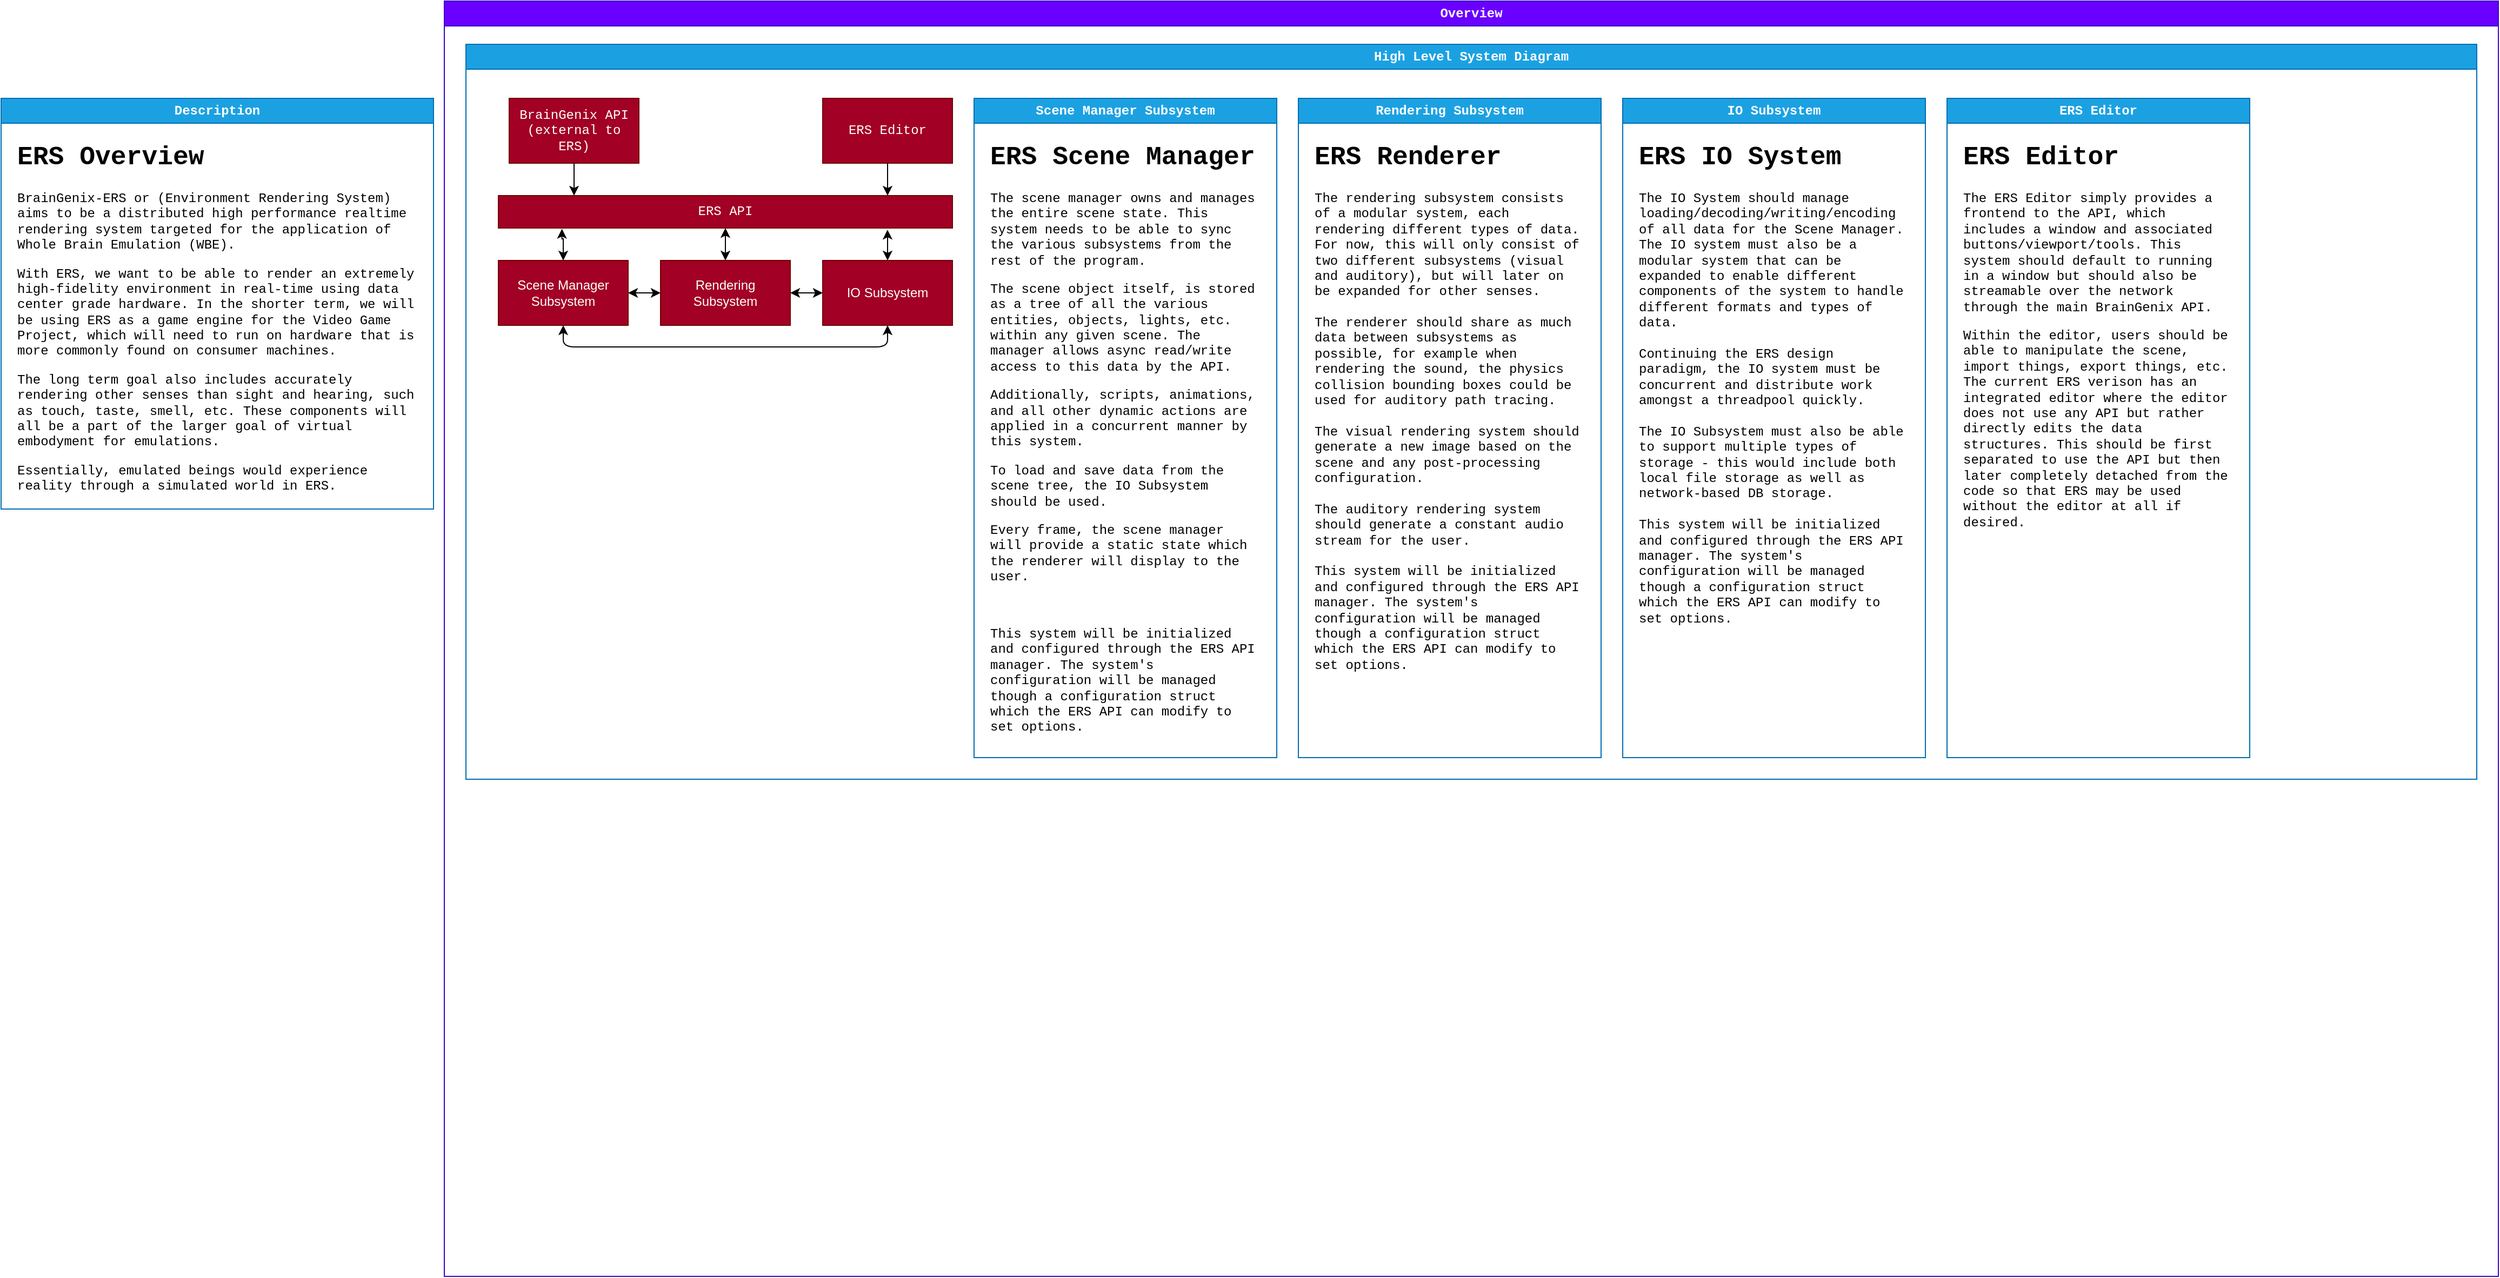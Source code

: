 <mxfile version="21.2.1" type="device" pages="3">
  <diagram name="Page-1" id="zG-rwdA8NLukDpqJWhqa">
    <mxGraphModel dx="3421" dy="924" grid="1" gridSize="10" guides="1" tooltips="1" connect="1" arrows="1" fold="1" page="1" pageScale="1" pageWidth="1920" pageHeight="1200" math="0" shadow="0">
      <root>
        <mxCell id="0" />
        <mxCell id="1" parent="0" />
        <mxCell id="RNYJAYzDWkYhAqMdC7L9-4" value="Overview" style="swimlane;whiteSpace=wrap;html=1;fillColor=#6a00ff;fontColor=#ffffff;strokeColor=#3700CC;fontFamily=Courier New;" vertex="1" parent="1">
          <mxGeometry x="10" y="10" width="1900" height="1180" as="geometry" />
        </mxCell>
        <mxCell id="RNYJAYzDWkYhAqMdC7L9-5" value="High Level System Diagram" style="swimlane;whiteSpace=wrap;html=1;fillColor=#1ba1e2;fontColor=#ffffff;strokeColor=#006EAF;fontFamily=Courier New;" vertex="1" parent="RNYJAYzDWkYhAqMdC7L9-4">
          <mxGeometry x="20" y="40" width="1860" height="680" as="geometry" />
        </mxCell>
        <mxCell id="RNYJAYzDWkYhAqMdC7L9-6" value="ERS API" style="rounded=0;whiteSpace=wrap;html=1;fillColor=#a20025;fontColor=#ffffff;strokeColor=#6F0000;fontFamily=Courier New;" vertex="1" parent="RNYJAYzDWkYhAqMdC7L9-5">
          <mxGeometry x="30" y="140" width="420" height="30" as="geometry" />
        </mxCell>
        <mxCell id="RNYJAYzDWkYhAqMdC7L9-12" style="edgeStyle=orthogonalEdgeStyle;rounded=0;orthogonalLoop=1;jettySize=auto;html=1;" edge="1" parent="RNYJAYzDWkYhAqMdC7L9-5" source="RNYJAYzDWkYhAqMdC7L9-7">
          <mxGeometry relative="1" as="geometry">
            <mxPoint x="390" y="140" as="targetPoint" />
            <Array as="points">
              <mxPoint x="390" y="140" />
            </Array>
          </mxGeometry>
        </mxCell>
        <mxCell id="RNYJAYzDWkYhAqMdC7L9-7" value="ERS Editor" style="rounded=0;whiteSpace=wrap;html=1;fillColor=#a20025;fontColor=#ffffff;strokeColor=#6F0000;fontFamily=Courier New;" vertex="1" parent="RNYJAYzDWkYhAqMdC7L9-5">
          <mxGeometry x="330" y="50" width="120" height="60" as="geometry" />
        </mxCell>
        <mxCell id="RNYJAYzDWkYhAqMdC7L9-11" style="edgeStyle=orthogonalEdgeStyle;rounded=0;orthogonalLoop=1;jettySize=auto;html=1;" edge="1" parent="RNYJAYzDWkYhAqMdC7L9-5" source="RNYJAYzDWkYhAqMdC7L9-8">
          <mxGeometry relative="1" as="geometry">
            <mxPoint x="100" y="140" as="targetPoint" />
          </mxGeometry>
        </mxCell>
        <mxCell id="RNYJAYzDWkYhAqMdC7L9-8" value="BrainGenix API (external to ERS)" style="rounded=0;whiteSpace=wrap;html=1;fillColor=#a20025;fontColor=#ffffff;strokeColor=#6F0000;fontFamily=Courier New;" vertex="1" parent="RNYJAYzDWkYhAqMdC7L9-5">
          <mxGeometry x="40" y="50" width="120" height="60" as="geometry" />
        </mxCell>
        <mxCell id="RNYJAYzDWkYhAqMdC7L9-19" style="edgeStyle=orthogonalEdgeStyle;rounded=0;orthogonalLoop=1;jettySize=auto;html=1;entryX=0.14;entryY=1.026;entryDx=0;entryDy=0;entryPerimeter=0;startArrow=classic;startFill=1;" edge="1" parent="RNYJAYzDWkYhAqMdC7L9-5" source="RNYJAYzDWkYhAqMdC7L9-13" target="RNYJAYzDWkYhAqMdC7L9-6">
          <mxGeometry relative="1" as="geometry" />
        </mxCell>
        <mxCell id="RNYJAYzDWkYhAqMdC7L9-23" style="edgeStyle=orthogonalEdgeStyle;rounded=0;orthogonalLoop=1;jettySize=auto;html=1;entryX=0;entryY=0.5;entryDx=0;entryDy=0;startArrow=classic;startFill=1;" edge="1" parent="RNYJAYzDWkYhAqMdC7L9-5" source="RNYJAYzDWkYhAqMdC7L9-13" target="RNYJAYzDWkYhAqMdC7L9-14">
          <mxGeometry relative="1" as="geometry" />
        </mxCell>
        <mxCell id="RNYJAYzDWkYhAqMdC7L9-13" value="Scene Manager Subsystem" style="rounded=0;whiteSpace=wrap;html=1;fillColor=#a20025;fontColor=#ffffff;strokeColor=#6F0000;" vertex="1" parent="RNYJAYzDWkYhAqMdC7L9-5">
          <mxGeometry x="30" y="200" width="120" height="60" as="geometry" />
        </mxCell>
        <mxCell id="RNYJAYzDWkYhAqMdC7L9-20" style="edgeStyle=orthogonalEdgeStyle;rounded=0;orthogonalLoop=1;jettySize=auto;html=1;entryX=0.5;entryY=1;entryDx=0;entryDy=0;startArrow=classic;startFill=1;" edge="1" parent="RNYJAYzDWkYhAqMdC7L9-5" source="RNYJAYzDWkYhAqMdC7L9-14" target="RNYJAYzDWkYhAqMdC7L9-6">
          <mxGeometry relative="1" as="geometry" />
        </mxCell>
        <mxCell id="RNYJAYzDWkYhAqMdC7L9-14" value="Rendering Subsystem" style="rounded=0;whiteSpace=wrap;html=1;fillColor=#a20025;fontColor=#ffffff;strokeColor=#6F0000;" vertex="1" parent="RNYJAYzDWkYhAqMdC7L9-5">
          <mxGeometry x="180" y="200" width="120" height="60" as="geometry" />
        </mxCell>
        <mxCell id="RNYJAYzDWkYhAqMdC7L9-21" style="edgeStyle=orthogonalEdgeStyle;rounded=0;orthogonalLoop=1;jettySize=auto;html=1;entryX=0.857;entryY=1.052;entryDx=0;entryDy=0;entryPerimeter=0;startArrow=classic;startFill=1;" edge="1" parent="RNYJAYzDWkYhAqMdC7L9-5" source="RNYJAYzDWkYhAqMdC7L9-15" target="RNYJAYzDWkYhAqMdC7L9-6">
          <mxGeometry relative="1" as="geometry" />
        </mxCell>
        <mxCell id="RNYJAYzDWkYhAqMdC7L9-22" style="edgeStyle=orthogonalEdgeStyle;rounded=0;orthogonalLoop=1;jettySize=auto;html=1;entryX=1;entryY=0.5;entryDx=0;entryDy=0;startArrow=classic;startFill=1;" edge="1" parent="RNYJAYzDWkYhAqMdC7L9-5" source="RNYJAYzDWkYhAqMdC7L9-15" target="RNYJAYzDWkYhAqMdC7L9-14">
          <mxGeometry relative="1" as="geometry" />
        </mxCell>
        <mxCell id="RNYJAYzDWkYhAqMdC7L9-24" style="edgeStyle=orthogonalEdgeStyle;rounded=1;orthogonalLoop=1;jettySize=auto;html=1;entryX=0.5;entryY=1;entryDx=0;entryDy=0;startArrow=classic;startFill=1;" edge="1" parent="RNYJAYzDWkYhAqMdC7L9-5" source="RNYJAYzDWkYhAqMdC7L9-15" target="RNYJAYzDWkYhAqMdC7L9-13">
          <mxGeometry relative="1" as="geometry">
            <Array as="points">
              <mxPoint x="390" y="280" />
              <mxPoint x="90" y="280" />
            </Array>
          </mxGeometry>
        </mxCell>
        <mxCell id="RNYJAYzDWkYhAqMdC7L9-15" value="IO Subsystem" style="rounded=0;whiteSpace=wrap;html=1;fillColor=#a20025;fontColor=#ffffff;strokeColor=#6F0000;" vertex="1" parent="RNYJAYzDWkYhAqMdC7L9-5">
          <mxGeometry x="330" y="200" width="120" height="60" as="geometry" />
        </mxCell>
        <mxCell id="RNYJAYzDWkYhAqMdC7L9-29" value="ERS Editor" style="swimlane;whiteSpace=wrap;html=1;rounded=0;strokeColor=#006EAF;fontFamily=Courier New;fontSize=12;fontColor=#ffffff;startSize=23;fillColor=#1ba1e2;" vertex="1" parent="RNYJAYzDWkYhAqMdC7L9-5">
          <mxGeometry x="1370" y="50" width="280" height="610" as="geometry" />
        </mxCell>
        <mxCell id="RNYJAYzDWkYhAqMdC7L9-30" value="&lt;h1&gt;ERS Editor&lt;/h1&gt;&lt;p&gt;The ERS Editor simply provides a frontend to the API, which includes a window and associated buttons/viewport/tools. This system should default to running in a window but should also be streamable over the network through the main BrainGenix API.&lt;/p&gt;&lt;p&gt;Within the editor, users should be able to manipulate the scene, import things, export things, etc. The current ERS verison has an integrated editor where the editor does not use any API but rather directly edits the data structures. This should be first separated to use the API but then later completely detached from the code so that ERS may be used without the editor at all if desired.&lt;/p&gt;" style="text;html=1;strokeColor=none;fillColor=none;spacing=5;spacingTop=-20;whiteSpace=wrap;overflow=hidden;rounded=0;fontFamily=Courier New;" vertex="1" parent="RNYJAYzDWkYhAqMdC7L9-29">
          <mxGeometry x="10" y="35" width="260" height="565" as="geometry" />
        </mxCell>
        <mxCell id="RNYJAYzDWkYhAqMdC7L9-31" value="Scene Manager Subsystem" style="swimlane;whiteSpace=wrap;html=1;rounded=0;strokeColor=#006EAF;fontFamily=Courier New;fontSize=12;fontColor=#ffffff;startSize=23;fillColor=#1ba1e2;" vertex="1" parent="RNYJAYzDWkYhAqMdC7L9-5">
          <mxGeometry x="470" y="50" width="280" height="610" as="geometry" />
        </mxCell>
        <mxCell id="RNYJAYzDWkYhAqMdC7L9-32" value="&lt;h1&gt;ERS Scene Manager&lt;/h1&gt;&lt;p&gt;The scene manager owns and manages the entire scene state. This system needs to be able to sync the various subsystems from the rest of the program.&amp;nbsp;&lt;/p&gt;&lt;p&gt;The scene object itself, is stored as a tree of all the various entities, objects, lights, etc. within any given scene. The manager allows async read/write access to this data by the API.&lt;/p&gt;&lt;p&gt;Additionally, scripts, animations, and all other dynamic actions are applied in a concurrent manner by this system.&lt;/p&gt;&lt;p&gt;To load and save data from the scene tree, the IO Subsystem should be used.&lt;/p&gt;&lt;p&gt;Every frame, the scene manager will provide a static state which the renderer will display to the user.&lt;/p&gt;&lt;p&gt;&lt;br&gt;&lt;/p&gt;&lt;p&gt;This system will be initialized and configured through the ERS API manager. The system&#39;s configuration will be managed though a configuration struct which the ERS API can modify to set options.&lt;br&gt;&lt;/p&gt;" style="text;html=1;strokeColor=none;fillColor=none;spacing=5;spacingTop=-20;whiteSpace=wrap;overflow=hidden;rounded=0;fontFamily=Courier New;" vertex="1" parent="RNYJAYzDWkYhAqMdC7L9-31">
          <mxGeometry x="10" y="35" width="260" height="565" as="geometry" />
        </mxCell>
        <mxCell id="RNYJAYzDWkYhAqMdC7L9-33" value="Rendering Subsystem" style="swimlane;whiteSpace=wrap;html=1;rounded=0;strokeColor=#006EAF;fontFamily=Courier New;fontSize=12;fontColor=#ffffff;startSize=23;fillColor=#1ba1e2;" vertex="1" parent="RNYJAYzDWkYhAqMdC7L9-5">
          <mxGeometry x="770" y="50" width="280" height="610" as="geometry" />
        </mxCell>
        <mxCell id="RNYJAYzDWkYhAqMdC7L9-34" value="&lt;h1&gt;ERS Renderer&lt;br&gt;&lt;/h1&gt;&lt;div&gt;The rendering subsystem consists of a modular system, each rendering different types of data. For now, this will only consist of two different subsystems (visual and auditory), but will later on be expanded for other senses.&lt;/div&gt;&lt;div&gt;&lt;br&gt;&lt;/div&gt;&lt;div&gt;The renderer should share as much data between subsystems as possible, for example when rendering the sound, the physics collision bounding boxes could be used for auditory path tracing.&lt;/div&gt;&lt;div&gt;&lt;br&gt;&lt;/div&gt;&lt;div&gt;The visual rendering system should generate a new image based on the scene and any post-processing configuration.&lt;/div&gt;&lt;div&gt;&lt;br&gt;&lt;/div&gt;&lt;div&gt;The auditory rendering system should generate a constant audio stream for the user.&lt;/div&gt;&lt;div&gt;&lt;br&gt;&lt;/div&gt;&lt;div&gt;This system will be initialized and configured through the ERS API manager. The system&#39;s configuration will be managed though a configuration struct which the ERS API can modify to set options.&lt;br&gt;&lt;/div&gt;" style="text;html=1;strokeColor=none;fillColor=none;spacing=5;spacingTop=-20;whiteSpace=wrap;overflow=hidden;rounded=0;fontFamily=Courier New;" vertex="1" parent="RNYJAYzDWkYhAqMdC7L9-33">
          <mxGeometry x="10" y="35" width="260" height="565" as="geometry" />
        </mxCell>
        <mxCell id="RNYJAYzDWkYhAqMdC7L9-35" value="IO Subsystem" style="swimlane;whiteSpace=wrap;html=1;rounded=0;strokeColor=#006EAF;fontFamily=Courier New;fontSize=12;fontColor=#ffffff;startSize=23;fillColor=#1ba1e2;" vertex="1" parent="RNYJAYzDWkYhAqMdC7L9-5">
          <mxGeometry x="1070" y="50" width="280" height="610" as="geometry" />
        </mxCell>
        <mxCell id="RNYJAYzDWkYhAqMdC7L9-36" value="&lt;h1&gt;ERS IO System&lt;br&gt;&lt;/h1&gt;&lt;div&gt;&lt;div&gt;The IO System should manage loading/decoding/writing/encoding of all data for the Scene Manager. The IO system must also be a modular system that can be expanded to enable different components of the system to handle different formats and types of data.&lt;/div&gt;&lt;/div&gt;&lt;div&gt;&lt;br&gt;&lt;/div&gt;&lt;div&gt;Continuing the ERS design paradigm, the IO system must be concurrent and distribute work amongst a threadpool quickly.&lt;/div&gt;&lt;div&gt;&lt;br&gt;&lt;/div&gt;&lt;div&gt;The IO Subsystem must also be able to support multiple types of storage - this would include both local file storage as well as network-based DB storage.&lt;/div&gt;&lt;div&gt;&lt;br&gt;&lt;/div&gt;&lt;div&gt;This system will be initialized and configured through the ERS API manager. The system&#39;s configuration will be managed though a configuration struct which the ERS API can modify to set options.&lt;/div&gt;" style="text;html=1;strokeColor=none;fillColor=none;spacing=5;spacingTop=-20;whiteSpace=wrap;overflow=hidden;rounded=0;fontFamily=Courier New;" vertex="1" parent="RNYJAYzDWkYhAqMdC7L9-35">
          <mxGeometry x="10" y="35" width="260" height="565" as="geometry" />
        </mxCell>
        <mxCell id="RNYJAYzDWkYhAqMdC7L9-2" value="Description" style="swimlane;whiteSpace=wrap;html=1;rounded=0;strokeColor=#006EAF;fontFamily=Courier New;fontSize=12;fontColor=#ffffff;startSize=23;fillColor=#1ba1e2;" vertex="1" parent="1">
          <mxGeometry x="-400" y="100" width="400" height="380" as="geometry" />
        </mxCell>
        <mxCell id="RNYJAYzDWkYhAqMdC7L9-3" value="&lt;h1&gt;ERS Overview&lt;/h1&gt;&lt;p&gt;BrainGenix-ERS or (Environment Rendering System) aims to be a distributed high performance realtime rendering system targeted for the application of Whole Brain Emulation (WBE).&amp;nbsp;&lt;/p&gt;&lt;p&gt;With ERS, we want to be able to render an extremely high-fidelity environment in real-time using data center grade hardware. In the shorter term, we will be using ERS as a game engine for the Video Game Project, which will need to run on hardware that is more commonly found on consumer machines.&lt;/p&gt;&lt;p&gt;The long term goal also includes accurately rendering other senses than sight and hearing, such as touch, taste, smell, etc. These components will all be a part of the larger goal of virtual embodyment for emulations.&lt;/p&gt;&lt;p&gt;Essentially, emulated beings would experience reality through a simulated world in ERS.&lt;/p&gt;" style="text;html=1;strokeColor=none;fillColor=none;spacing=5;spacingTop=-20;whiteSpace=wrap;overflow=hidden;rounded=0;fontFamily=Courier New;" vertex="1" parent="RNYJAYzDWkYhAqMdC7L9-2">
          <mxGeometry x="10" y="35" width="380" height="335" as="geometry" />
        </mxCell>
      </root>
    </mxGraphModel>
  </diagram>
  <diagram id="aN3JS4Op0_-fJIj75qcH" name="IO Subsystem">
    <mxGraphModel dx="1188" dy="732" grid="1" gridSize="10" guides="1" tooltips="1" connect="1" arrows="1" fold="1" page="1" pageScale="1" pageWidth="1600" pageHeight="1200" math="0" shadow="0">
      <root>
        <mxCell id="0" />
        <mxCell id="1" parent="0" />
        <mxCell id="k_cB_OgdKZQHojc_9U8v-37" value="Raw Storage Schema" style="swimlane;whiteSpace=wrap;html=1;fillColor=#6a00ff;fontColor=#ffffff;strokeColor=#3700CC;fontFamily=Courier New;" parent="1" vertex="1">
          <mxGeometry x="1620" y="20" width="1560" height="400" as="geometry" />
        </mxCell>
        <mxCell id="7kZR4FwbDN4tU4MtZttM-1" value="Meshes" style="swimlane;whiteSpace=wrap;html=1;fillColor=#008a00;fontColor=#ffffff;strokeColor=#005700;fontFamily=Courier New;" parent="k_cB_OgdKZQHojc_9U8v-37" vertex="1">
          <mxGeometry x="20" y="45" width="330" height="340" as="geometry" />
        </mxCell>
        <mxCell id="7kZR4FwbDN4tU4MtZttM-15" value="" style="shape=table;startSize=0;container=1;collapsible=0;childLayout=tableLayout;fontSize=11;fontFamily=Courier New;" parent="7kZR4FwbDN4tU4MtZttM-1" vertex="1">
          <mxGeometry x="10" y="220" width="310" height="100" as="geometry" />
        </mxCell>
        <mxCell id="7kZR4FwbDN4tU4MtZttM-16" value="" style="shape=tableRow;horizontal=0;startSize=0;swimlaneHead=0;swimlaneBody=0;strokeColor=inherit;top=0;left=0;bottom=0;right=0;collapsible=0;dropTarget=0;fillColor=none;points=[[0,0.5],[1,0.5]];portConstraint=eastwest;fontSize=12;fontFamily=Courier New;" parent="7kZR4FwbDN4tU4MtZttM-15" vertex="1">
          <mxGeometry width="310" height="20" as="geometry" />
        </mxCell>
        <mxCell id="7kZR4FwbDN4tU4MtZttM-17" value="&lt;font style=&quot;font-size: 11px;&quot;&gt;&lt;b&gt;UUID&lt;/b&gt;&lt;/font&gt;" style="shape=partialRectangle;html=1;whiteSpace=wrap;connectable=0;strokeColor=inherit;overflow=hidden;fillColor=none;top=0;left=0;bottom=0;right=0;pointerEvents=1;fontSize=11;fontFamily=Courier New;" parent="7kZR4FwbDN4tU4MtZttM-16" vertex="1">
          <mxGeometry width="120" height="20" as="geometry">
            <mxRectangle width="120" height="20" as="alternateBounds" />
          </mxGeometry>
        </mxCell>
        <mxCell id="7kZR4FwbDN4tU4MtZttM-18" value="&lt;b&gt;Mesh Data&lt;/b&gt;" style="shape=partialRectangle;html=1;whiteSpace=wrap;connectable=0;strokeColor=inherit;overflow=hidden;fillColor=none;top=0;left=0;bottom=0;right=0;pointerEvents=1;fontSize=11;fontFamily=Courier New;" parent="7kZR4FwbDN4tU4MtZttM-16" vertex="1">
          <mxGeometry x="120" width="190" height="20" as="geometry">
            <mxRectangle width="190" height="20" as="alternateBounds" />
          </mxGeometry>
        </mxCell>
        <mxCell id="7kZR4FwbDN4tU4MtZttM-20" value="" style="shape=tableRow;horizontal=0;startSize=0;swimlaneHead=0;swimlaneBody=0;strokeColor=inherit;top=0;left=0;bottom=0;right=0;collapsible=0;dropTarget=0;fillColor=none;points=[[0,0.5],[1,0.5]];portConstraint=eastwest;fontSize=16;fontFamily=Courier New;" parent="7kZR4FwbDN4tU4MtZttM-15" vertex="1">
          <mxGeometry y="20" width="310" height="20" as="geometry" />
        </mxCell>
        <mxCell id="7kZR4FwbDN4tU4MtZttM-21" value="&lt;font style=&quot;font-size: 11px;&quot;&gt;d0ee51db-ed6...&lt;/font&gt;" style="shape=partialRectangle;html=1;whiteSpace=wrap;connectable=0;strokeColor=inherit;overflow=hidden;fillColor=none;top=0;left=0;bottom=0;right=0;pointerEvents=1;fontSize=11;fontFamily=Courier New;" parent="7kZR4FwbDN4tU4MtZttM-20" vertex="1">
          <mxGeometry width="120" height="20" as="geometry">
            <mxRectangle width="120" height="20" as="alternateBounds" />
          </mxGeometry>
        </mxCell>
        <mxCell id="7kZR4FwbDN4tU4MtZttM-22" value="&amp;lt;binary_blob&amp;gt;" style="shape=partialRectangle;html=1;whiteSpace=wrap;connectable=0;strokeColor=inherit;overflow=hidden;fillColor=none;top=0;left=0;bottom=0;right=0;pointerEvents=1;fontSize=11;fontFamily=Courier New;" parent="7kZR4FwbDN4tU4MtZttM-20" vertex="1">
          <mxGeometry x="120" width="190" height="20" as="geometry">
            <mxRectangle width="190" height="20" as="alternateBounds" />
          </mxGeometry>
        </mxCell>
        <mxCell id="7kZR4FwbDN4tU4MtZttM-32" style="shape=tableRow;horizontal=0;startSize=0;swimlaneHead=0;swimlaneBody=0;strokeColor=inherit;top=0;left=0;bottom=0;right=0;collapsible=0;dropTarget=0;fillColor=none;points=[[0,0.5],[1,0.5]];portConstraint=eastwest;fontSize=16;fontFamily=Courier New;" parent="7kZR4FwbDN4tU4MtZttM-15" vertex="1">
          <mxGeometry y="40" width="310" height="20" as="geometry" />
        </mxCell>
        <mxCell id="7kZR4FwbDN4tU4MtZttM-33" value="ffa0acd9-299..." style="shape=partialRectangle;html=1;whiteSpace=wrap;connectable=0;strokeColor=inherit;overflow=hidden;fillColor=none;top=0;left=0;bottom=0;right=0;pointerEvents=1;fontSize=11;fontFamily=Courier New;" parent="7kZR4FwbDN4tU4MtZttM-32" vertex="1">
          <mxGeometry width="120" height="20" as="geometry">
            <mxRectangle width="120" height="20" as="alternateBounds" />
          </mxGeometry>
        </mxCell>
        <mxCell id="7kZR4FwbDN4tU4MtZttM-34" value="&lt;font&gt;&amp;lt;binary_blob&amp;gt;&lt;/font&gt;" style="shape=partialRectangle;html=1;whiteSpace=wrap;connectable=0;strokeColor=inherit;overflow=hidden;fillColor=none;top=0;left=0;bottom=0;right=0;pointerEvents=1;fontSize=11;fontFamily=Courier New;" parent="7kZR4FwbDN4tU4MtZttM-32" vertex="1">
          <mxGeometry x="120" width="190" height="20" as="geometry">
            <mxRectangle width="190" height="20" as="alternateBounds" />
          </mxGeometry>
        </mxCell>
        <mxCell id="7kZR4FwbDN4tU4MtZttM-24" value="" style="shape=tableRow;horizontal=0;startSize=0;swimlaneHead=0;swimlaneBody=0;strokeColor=inherit;top=0;left=0;bottom=0;right=0;collapsible=0;dropTarget=0;fillColor=none;points=[[0,0.5],[1,0.5]];portConstraint=eastwest;fontSize=16;fontFamily=Courier New;" parent="7kZR4FwbDN4tU4MtZttM-15" vertex="1">
          <mxGeometry y="60" width="310" height="20" as="geometry" />
        </mxCell>
        <mxCell id="7kZR4FwbDN4tU4MtZttM-25" value="7bc221ae-476..." style="shape=partialRectangle;html=1;whiteSpace=wrap;connectable=0;strokeColor=inherit;overflow=hidden;fillColor=none;top=0;left=0;bottom=0;right=0;pointerEvents=1;fontSize=11;fontFamily=Courier New;" parent="7kZR4FwbDN4tU4MtZttM-24" vertex="1">
          <mxGeometry width="120" height="20" as="geometry">
            <mxRectangle width="120" height="20" as="alternateBounds" />
          </mxGeometry>
        </mxCell>
        <mxCell id="7kZR4FwbDN4tU4MtZttM-26" value="&lt;font&gt;&amp;lt;binary_blob&amp;gt;&lt;/font&gt;" style="shape=partialRectangle;html=1;whiteSpace=wrap;connectable=0;strokeColor=inherit;overflow=hidden;fillColor=none;top=0;left=0;bottom=0;right=0;pointerEvents=1;fontSize=11;fontFamily=Courier New;" parent="7kZR4FwbDN4tU4MtZttM-24" vertex="1">
          <mxGeometry x="120" width="190" height="20" as="geometry">
            <mxRectangle width="190" height="20" as="alternateBounds" />
          </mxGeometry>
        </mxCell>
        <mxCell id="7kZR4FwbDN4tU4MtZttM-35" style="shape=tableRow;horizontal=0;startSize=0;swimlaneHead=0;swimlaneBody=0;strokeColor=inherit;top=0;left=0;bottom=0;right=0;collapsible=0;dropTarget=0;fillColor=none;points=[[0,0.5],[1,0.5]];portConstraint=eastwest;fontSize=16;fontFamily=Courier New;" parent="7kZR4FwbDN4tU4MtZttM-15" vertex="1">
          <mxGeometry y="80" width="310" height="20" as="geometry" />
        </mxCell>
        <mxCell id="7kZR4FwbDN4tU4MtZttM-36" value="..." style="shape=partialRectangle;html=1;whiteSpace=wrap;connectable=0;strokeColor=inherit;overflow=hidden;fillColor=none;top=0;left=0;bottom=0;right=0;pointerEvents=1;fontSize=11;fontFamily=Courier New;" parent="7kZR4FwbDN4tU4MtZttM-35" vertex="1">
          <mxGeometry width="120" height="20" as="geometry">
            <mxRectangle width="120" height="20" as="alternateBounds" />
          </mxGeometry>
        </mxCell>
        <mxCell id="7kZR4FwbDN4tU4MtZttM-37" value="&lt;font&gt;...&lt;/font&gt;" style="shape=partialRectangle;html=1;whiteSpace=wrap;connectable=0;strokeColor=inherit;overflow=hidden;fillColor=none;top=0;left=0;bottom=0;right=0;pointerEvents=1;fontSize=11;fontFamily=Courier New;" parent="7kZR4FwbDN4tU4MtZttM-35" vertex="1">
          <mxGeometry x="120" width="190" height="20" as="geometry">
            <mxRectangle width="190" height="20" as="alternateBounds" />
          </mxGeometry>
        </mxCell>
        <mxCell id="7kZR4FwbDN4tU4MtZttM-47" value="&lt;h1&gt;&lt;font style=&quot;font-size: 15px;&quot;&gt;Mesh Data Storage&lt;/font&gt;&lt;/h1&gt;&lt;p&gt;ERS stores mesh data for the 3D models in a table consisting of the mesh data&#39;s binary blob (format to be decided), and a unique ID or UUID. The UUID is used in a key-value store for database compatibility. For performance reasons, the meshes should be kept smaller and as such a limit (TBD) may be enforced.&lt;/p&gt;&lt;p&gt;See example table below:&lt;/p&gt;" style="text;html=1;strokeColor=none;fillColor=none;spacing=5;spacingTop=-20;whiteSpace=wrap;overflow=hidden;rounded=0;fontSize=11;fontFamily=Courier New;fontColor=default;" parent="7kZR4FwbDN4tU4MtZttM-1" vertex="1">
          <mxGeometry x="10" y="40" width="310" height="170" as="geometry" />
        </mxCell>
        <mxCell id="k_cB_OgdKZQHojc_9U8v-1" value="Textures" style="swimlane;whiteSpace=wrap;html=1;fillColor=#008a00;fontColor=#ffffff;strokeColor=#005700;fontFamily=Courier New;" parent="k_cB_OgdKZQHojc_9U8v-37" vertex="1">
          <mxGeometry x="370" y="45" width="330" height="340" as="geometry" />
        </mxCell>
        <mxCell id="k_cB_OgdKZQHojc_9U8v-2" value="" style="shape=table;startSize=0;container=1;collapsible=0;childLayout=tableLayout;fontSize=11;fontFamily=Courier New;" parent="k_cB_OgdKZQHojc_9U8v-1" vertex="1">
          <mxGeometry x="10" y="220" width="310" height="100" as="geometry" />
        </mxCell>
        <mxCell id="k_cB_OgdKZQHojc_9U8v-3" value="" style="shape=tableRow;horizontal=0;startSize=0;swimlaneHead=0;swimlaneBody=0;strokeColor=inherit;top=0;left=0;bottom=0;right=0;collapsible=0;dropTarget=0;fillColor=none;points=[[0,0.5],[1,0.5]];portConstraint=eastwest;fontSize=12;fontFamily=Courier New;" parent="k_cB_OgdKZQHojc_9U8v-2" vertex="1">
          <mxGeometry width="310" height="20" as="geometry" />
        </mxCell>
        <mxCell id="k_cB_OgdKZQHojc_9U8v-4" value="&lt;font style=&quot;font-size: 11px;&quot;&gt;&lt;b&gt;UUID&lt;/b&gt;&lt;/font&gt;" style="shape=partialRectangle;html=1;whiteSpace=wrap;connectable=0;strokeColor=inherit;overflow=hidden;fillColor=none;top=0;left=0;bottom=0;right=0;pointerEvents=1;fontSize=11;fontFamily=Courier New;" parent="k_cB_OgdKZQHojc_9U8v-3" vertex="1">
          <mxGeometry width="120" height="20" as="geometry">
            <mxRectangle width="120" height="20" as="alternateBounds" />
          </mxGeometry>
        </mxCell>
        <mxCell id="k_cB_OgdKZQHojc_9U8v-5" value="&lt;b&gt;Mesh Data&lt;/b&gt;" style="shape=partialRectangle;html=1;whiteSpace=wrap;connectable=0;strokeColor=inherit;overflow=hidden;fillColor=none;top=0;left=0;bottom=0;right=0;pointerEvents=1;fontSize=11;fontFamily=Courier New;" parent="k_cB_OgdKZQHojc_9U8v-3" vertex="1">
          <mxGeometry x="120" width="190" height="20" as="geometry">
            <mxRectangle width="190" height="20" as="alternateBounds" />
          </mxGeometry>
        </mxCell>
        <mxCell id="k_cB_OgdKZQHojc_9U8v-6" value="" style="shape=tableRow;horizontal=0;startSize=0;swimlaneHead=0;swimlaneBody=0;strokeColor=inherit;top=0;left=0;bottom=0;right=0;collapsible=0;dropTarget=0;fillColor=none;points=[[0,0.5],[1,0.5]];portConstraint=eastwest;fontSize=16;fontFamily=Courier New;" parent="k_cB_OgdKZQHojc_9U8v-2" vertex="1">
          <mxGeometry y="20" width="310" height="20" as="geometry" />
        </mxCell>
        <mxCell id="k_cB_OgdKZQHojc_9U8v-7" value="bf4a3b10-70d..." style="shape=partialRectangle;html=1;whiteSpace=wrap;connectable=0;strokeColor=inherit;overflow=hidden;fillColor=none;top=0;left=0;bottom=0;right=0;pointerEvents=1;fontSize=11;fontFamily=Courier New;" parent="k_cB_OgdKZQHojc_9U8v-6" vertex="1">
          <mxGeometry width="120" height="20" as="geometry">
            <mxRectangle width="120" height="20" as="alternateBounds" />
          </mxGeometry>
        </mxCell>
        <mxCell id="k_cB_OgdKZQHojc_9U8v-8" value="&amp;lt;binary_blob&amp;gt;" style="shape=partialRectangle;html=1;whiteSpace=wrap;connectable=0;strokeColor=inherit;overflow=hidden;fillColor=none;top=0;left=0;bottom=0;right=0;pointerEvents=1;fontSize=11;fontFamily=Courier New;" parent="k_cB_OgdKZQHojc_9U8v-6" vertex="1">
          <mxGeometry x="120" width="190" height="20" as="geometry">
            <mxRectangle width="190" height="20" as="alternateBounds" />
          </mxGeometry>
        </mxCell>
        <mxCell id="k_cB_OgdKZQHojc_9U8v-9" style="shape=tableRow;horizontal=0;startSize=0;swimlaneHead=0;swimlaneBody=0;strokeColor=inherit;top=0;left=0;bottom=0;right=0;collapsible=0;dropTarget=0;fillColor=none;points=[[0,0.5],[1,0.5]];portConstraint=eastwest;fontSize=16;fontFamily=Courier New;" parent="k_cB_OgdKZQHojc_9U8v-2" vertex="1">
          <mxGeometry y="40" width="310" height="20" as="geometry" />
        </mxCell>
        <mxCell id="k_cB_OgdKZQHojc_9U8v-10" value="c13b4330-802..." style="shape=partialRectangle;html=1;whiteSpace=wrap;connectable=0;strokeColor=inherit;overflow=hidden;fillColor=none;top=0;left=0;bottom=0;right=0;pointerEvents=1;fontSize=11;fontFamily=Courier New;" parent="k_cB_OgdKZQHojc_9U8v-9" vertex="1">
          <mxGeometry width="120" height="20" as="geometry">
            <mxRectangle width="120" height="20" as="alternateBounds" />
          </mxGeometry>
        </mxCell>
        <mxCell id="k_cB_OgdKZQHojc_9U8v-11" value="&lt;font&gt;&amp;lt;binary_blob&amp;gt;&lt;/font&gt;" style="shape=partialRectangle;html=1;whiteSpace=wrap;connectable=0;strokeColor=inherit;overflow=hidden;fillColor=none;top=0;left=0;bottom=0;right=0;pointerEvents=1;fontSize=11;fontFamily=Courier New;" parent="k_cB_OgdKZQHojc_9U8v-9" vertex="1">
          <mxGeometry x="120" width="190" height="20" as="geometry">
            <mxRectangle width="190" height="20" as="alternateBounds" />
          </mxGeometry>
        </mxCell>
        <mxCell id="k_cB_OgdKZQHojc_9U8v-12" value="" style="shape=tableRow;horizontal=0;startSize=0;swimlaneHead=0;swimlaneBody=0;strokeColor=inherit;top=0;left=0;bottom=0;right=0;collapsible=0;dropTarget=0;fillColor=none;points=[[0,0.5],[1,0.5]];portConstraint=eastwest;fontSize=16;fontFamily=Courier New;" parent="k_cB_OgdKZQHojc_9U8v-2" vertex="1">
          <mxGeometry y="60" width="310" height="20" as="geometry" />
        </mxCell>
        <mxCell id="k_cB_OgdKZQHojc_9U8v-13" value="6b6c67b9-886..." style="shape=partialRectangle;html=1;whiteSpace=wrap;connectable=0;strokeColor=inherit;overflow=hidden;fillColor=none;top=0;left=0;bottom=0;right=0;pointerEvents=1;fontSize=11;fontFamily=Courier New;" parent="k_cB_OgdKZQHojc_9U8v-12" vertex="1">
          <mxGeometry width="120" height="20" as="geometry">
            <mxRectangle width="120" height="20" as="alternateBounds" />
          </mxGeometry>
        </mxCell>
        <mxCell id="k_cB_OgdKZQHojc_9U8v-14" value="&lt;font&gt;&amp;lt;binary_blob&amp;gt;&lt;/font&gt;" style="shape=partialRectangle;html=1;whiteSpace=wrap;connectable=0;strokeColor=inherit;overflow=hidden;fillColor=none;top=0;left=0;bottom=0;right=0;pointerEvents=1;fontSize=11;fontFamily=Courier New;" parent="k_cB_OgdKZQHojc_9U8v-12" vertex="1">
          <mxGeometry x="120" width="190" height="20" as="geometry">
            <mxRectangle width="190" height="20" as="alternateBounds" />
          </mxGeometry>
        </mxCell>
        <mxCell id="k_cB_OgdKZQHojc_9U8v-15" style="shape=tableRow;horizontal=0;startSize=0;swimlaneHead=0;swimlaneBody=0;strokeColor=inherit;top=0;left=0;bottom=0;right=0;collapsible=0;dropTarget=0;fillColor=none;points=[[0,0.5],[1,0.5]];portConstraint=eastwest;fontSize=16;fontFamily=Courier New;" parent="k_cB_OgdKZQHojc_9U8v-2" vertex="1">
          <mxGeometry y="80" width="310" height="20" as="geometry" />
        </mxCell>
        <mxCell id="k_cB_OgdKZQHojc_9U8v-16" value="..." style="shape=partialRectangle;html=1;whiteSpace=wrap;connectable=0;strokeColor=inherit;overflow=hidden;fillColor=none;top=0;left=0;bottom=0;right=0;pointerEvents=1;fontSize=11;fontFamily=Courier New;" parent="k_cB_OgdKZQHojc_9U8v-15" vertex="1">
          <mxGeometry width="120" height="20" as="geometry">
            <mxRectangle width="120" height="20" as="alternateBounds" />
          </mxGeometry>
        </mxCell>
        <mxCell id="k_cB_OgdKZQHojc_9U8v-17" value="&lt;font&gt;...&lt;/font&gt;" style="shape=partialRectangle;html=1;whiteSpace=wrap;connectable=0;strokeColor=inherit;overflow=hidden;fillColor=none;top=0;left=0;bottom=0;right=0;pointerEvents=1;fontSize=11;fontFamily=Courier New;" parent="k_cB_OgdKZQHojc_9U8v-15" vertex="1">
          <mxGeometry x="120" width="190" height="20" as="geometry">
            <mxRectangle width="190" height="20" as="alternateBounds" />
          </mxGeometry>
        </mxCell>
        <mxCell id="k_cB_OgdKZQHojc_9U8v-18" value="&lt;h1&gt;&lt;font style=&quot;font-size: 15px;&quot;&gt;Texture Data Storage&lt;/font&gt;&lt;/h1&gt;&lt;p&gt;ERS stores textures in a similar way to mesh data. It&#39;s stored in a key-value table to ensure that database compatibility is maintained. As with mesh data, texture data may be limited to a certain size eventually - as this will help prevent any one texture from taking too long to load.&lt;/p&gt;&lt;p&gt;See example table below:&lt;/p&gt;" style="text;html=1;strokeColor=none;fillColor=none;spacing=5;spacingTop=-20;whiteSpace=wrap;overflow=hidden;rounded=0;fontSize=11;fontFamily=Courier New;fontColor=default;" parent="k_cB_OgdKZQHojc_9U8v-1" vertex="1">
          <mxGeometry x="10" y="40" width="310" height="170" as="geometry" />
        </mxCell>
        <mxCell id="k_cB_OgdKZQHojc_9U8v-19" value="Animations" style="swimlane;whiteSpace=wrap;html=1;fillColor=#008a00;fontColor=#ffffff;strokeColor=#005700;fontFamily=Courier New;" parent="k_cB_OgdKZQHojc_9U8v-37" vertex="1">
          <mxGeometry x="720" y="45" width="330" height="285" as="geometry" />
        </mxCell>
        <mxCell id="k_cB_OgdKZQHojc_9U8v-20" value="" style="shape=table;startSize=0;container=1;collapsible=0;childLayout=tableLayout;fontSize=11;fontFamily=Courier New;" parent="k_cB_OgdKZQHojc_9U8v-19" vertex="1">
          <mxGeometry x="10" y="165" width="310" height="100" as="geometry" />
        </mxCell>
        <mxCell id="k_cB_OgdKZQHojc_9U8v-21" value="" style="shape=tableRow;horizontal=0;startSize=0;swimlaneHead=0;swimlaneBody=0;strokeColor=inherit;top=0;left=0;bottom=0;right=0;collapsible=0;dropTarget=0;fillColor=none;points=[[0,0.5],[1,0.5]];portConstraint=eastwest;fontSize=12;fontFamily=Courier New;" parent="k_cB_OgdKZQHojc_9U8v-20" vertex="1">
          <mxGeometry width="310" height="20" as="geometry" />
        </mxCell>
        <mxCell id="k_cB_OgdKZQHojc_9U8v-22" value="&lt;font style=&quot;font-size: 11px;&quot;&gt;&lt;b&gt;UUID&lt;/b&gt;&lt;/font&gt;" style="shape=partialRectangle;html=1;whiteSpace=wrap;connectable=0;strokeColor=inherit;overflow=hidden;fillColor=none;top=0;left=0;bottom=0;right=0;pointerEvents=1;fontSize=11;fontFamily=Courier New;" parent="k_cB_OgdKZQHojc_9U8v-21" vertex="1">
          <mxGeometry width="120" height="20" as="geometry">
            <mxRectangle width="120" height="20" as="alternateBounds" />
          </mxGeometry>
        </mxCell>
        <mxCell id="k_cB_OgdKZQHojc_9U8v-23" value="&lt;b&gt;Mesh Data&lt;/b&gt;" style="shape=partialRectangle;html=1;whiteSpace=wrap;connectable=0;strokeColor=inherit;overflow=hidden;fillColor=none;top=0;left=0;bottom=0;right=0;pointerEvents=1;fontSize=11;fontFamily=Courier New;" parent="k_cB_OgdKZQHojc_9U8v-21" vertex="1">
          <mxGeometry x="120" width="190" height="20" as="geometry">
            <mxRectangle width="190" height="20" as="alternateBounds" />
          </mxGeometry>
        </mxCell>
        <mxCell id="k_cB_OgdKZQHojc_9U8v-24" value="" style="shape=tableRow;horizontal=0;startSize=0;swimlaneHead=0;swimlaneBody=0;strokeColor=inherit;top=0;left=0;bottom=0;right=0;collapsible=0;dropTarget=0;fillColor=none;points=[[0,0.5],[1,0.5]];portConstraint=eastwest;fontSize=16;fontFamily=Courier New;" parent="k_cB_OgdKZQHojc_9U8v-20" vertex="1">
          <mxGeometry y="20" width="310" height="20" as="geometry" />
        </mxCell>
        <mxCell id="k_cB_OgdKZQHojc_9U8v-25" value="661a9875-a3b..." style="shape=partialRectangle;html=1;whiteSpace=wrap;connectable=0;strokeColor=inherit;overflow=hidden;fillColor=none;top=0;left=0;bottom=0;right=0;pointerEvents=1;fontSize=11;fontFamily=Courier New;" parent="k_cB_OgdKZQHojc_9U8v-24" vertex="1">
          <mxGeometry width="120" height="20" as="geometry">
            <mxRectangle width="120" height="20" as="alternateBounds" />
          </mxGeometry>
        </mxCell>
        <mxCell id="k_cB_OgdKZQHojc_9U8v-26" value="&amp;lt;binary_blob&amp;gt;" style="shape=partialRectangle;html=1;whiteSpace=wrap;connectable=0;strokeColor=inherit;overflow=hidden;fillColor=none;top=0;left=0;bottom=0;right=0;pointerEvents=1;fontSize=11;fontFamily=Courier New;" parent="k_cB_OgdKZQHojc_9U8v-24" vertex="1">
          <mxGeometry x="120" width="190" height="20" as="geometry">
            <mxRectangle width="190" height="20" as="alternateBounds" />
          </mxGeometry>
        </mxCell>
        <mxCell id="k_cB_OgdKZQHojc_9U8v-27" style="shape=tableRow;horizontal=0;startSize=0;swimlaneHead=0;swimlaneBody=0;strokeColor=inherit;top=0;left=0;bottom=0;right=0;collapsible=0;dropTarget=0;fillColor=none;points=[[0,0.5],[1,0.5]];portConstraint=eastwest;fontSize=16;fontFamily=Courier New;" parent="k_cB_OgdKZQHojc_9U8v-20" vertex="1">
          <mxGeometry y="40" width="310" height="20" as="geometry" />
        </mxCell>
        <mxCell id="k_cB_OgdKZQHojc_9U8v-28" value="b96c3965-beb..." style="shape=partialRectangle;html=1;whiteSpace=wrap;connectable=0;strokeColor=inherit;overflow=hidden;fillColor=none;top=0;left=0;bottom=0;right=0;pointerEvents=1;fontSize=11;fontFamily=Courier New;" parent="k_cB_OgdKZQHojc_9U8v-27" vertex="1">
          <mxGeometry width="120" height="20" as="geometry">
            <mxRectangle width="120" height="20" as="alternateBounds" />
          </mxGeometry>
        </mxCell>
        <mxCell id="k_cB_OgdKZQHojc_9U8v-29" value="&lt;font&gt;&amp;lt;binary_blob&amp;gt;&lt;/font&gt;" style="shape=partialRectangle;html=1;whiteSpace=wrap;connectable=0;strokeColor=inherit;overflow=hidden;fillColor=none;top=0;left=0;bottom=0;right=0;pointerEvents=1;fontSize=11;fontFamily=Courier New;" parent="k_cB_OgdKZQHojc_9U8v-27" vertex="1">
          <mxGeometry x="120" width="190" height="20" as="geometry">
            <mxRectangle width="190" height="20" as="alternateBounds" />
          </mxGeometry>
        </mxCell>
        <mxCell id="k_cB_OgdKZQHojc_9U8v-30" value="" style="shape=tableRow;horizontal=0;startSize=0;swimlaneHead=0;swimlaneBody=0;strokeColor=inherit;top=0;left=0;bottom=0;right=0;collapsible=0;dropTarget=0;fillColor=none;points=[[0,0.5],[1,0.5]];portConstraint=eastwest;fontSize=16;fontFamily=Courier New;" parent="k_cB_OgdKZQHojc_9U8v-20" vertex="1">
          <mxGeometry y="60" width="310" height="20" as="geometry" />
        </mxCell>
        <mxCell id="k_cB_OgdKZQHojc_9U8v-31" value="dcba0256-9af..." style="shape=partialRectangle;html=1;whiteSpace=wrap;connectable=0;strokeColor=inherit;overflow=hidden;fillColor=none;top=0;left=0;bottom=0;right=0;pointerEvents=1;fontSize=11;fontFamily=Courier New;" parent="k_cB_OgdKZQHojc_9U8v-30" vertex="1">
          <mxGeometry width="120" height="20" as="geometry">
            <mxRectangle width="120" height="20" as="alternateBounds" />
          </mxGeometry>
        </mxCell>
        <mxCell id="k_cB_OgdKZQHojc_9U8v-32" value="&lt;font&gt;&amp;lt;binary_blob&amp;gt;&lt;/font&gt;" style="shape=partialRectangle;html=1;whiteSpace=wrap;connectable=0;strokeColor=inherit;overflow=hidden;fillColor=none;top=0;left=0;bottom=0;right=0;pointerEvents=1;fontSize=11;fontFamily=Courier New;" parent="k_cB_OgdKZQHojc_9U8v-30" vertex="1">
          <mxGeometry x="120" width="190" height="20" as="geometry">
            <mxRectangle width="190" height="20" as="alternateBounds" />
          </mxGeometry>
        </mxCell>
        <mxCell id="k_cB_OgdKZQHojc_9U8v-33" style="shape=tableRow;horizontal=0;startSize=0;swimlaneHead=0;swimlaneBody=0;strokeColor=inherit;top=0;left=0;bottom=0;right=0;collapsible=0;dropTarget=0;fillColor=none;points=[[0,0.5],[1,0.5]];portConstraint=eastwest;fontSize=16;fontFamily=Courier New;" parent="k_cB_OgdKZQHojc_9U8v-20" vertex="1">
          <mxGeometry y="80" width="310" height="20" as="geometry" />
        </mxCell>
        <mxCell id="k_cB_OgdKZQHojc_9U8v-34" value="..." style="shape=partialRectangle;html=1;whiteSpace=wrap;connectable=0;strokeColor=inherit;overflow=hidden;fillColor=none;top=0;left=0;bottom=0;right=0;pointerEvents=1;fontSize=11;fontFamily=Courier New;" parent="k_cB_OgdKZQHojc_9U8v-33" vertex="1">
          <mxGeometry width="120" height="20" as="geometry">
            <mxRectangle width="120" height="20" as="alternateBounds" />
          </mxGeometry>
        </mxCell>
        <mxCell id="k_cB_OgdKZQHojc_9U8v-35" value="&lt;font&gt;...&lt;/font&gt;" style="shape=partialRectangle;html=1;whiteSpace=wrap;connectable=0;strokeColor=inherit;overflow=hidden;fillColor=none;top=0;left=0;bottom=0;right=0;pointerEvents=1;fontSize=11;fontFamily=Courier New;" parent="k_cB_OgdKZQHojc_9U8v-33" vertex="1">
          <mxGeometry x="120" width="190" height="20" as="geometry">
            <mxRectangle width="190" height="20" as="alternateBounds" />
          </mxGeometry>
        </mxCell>
        <mxCell id="k_cB_OgdKZQHojc_9U8v-36" value="&lt;h1&gt;&lt;font style=&quot;font-size: 15px;&quot;&gt;Animation Data Storage&lt;/font&gt;&lt;/h1&gt;&lt;p&gt;As with the other data storage types shown so far, the animations are stored in a flattened key-value database table.&lt;/p&gt;&lt;p&gt;See example table below:&lt;/p&gt;" style="text;html=1;strokeColor=none;fillColor=none;spacing=5;spacingTop=-20;whiteSpace=wrap;overflow=hidden;rounded=0;fontSize=11;fontFamily=Courier New;fontColor=default;" parent="k_cB_OgdKZQHojc_9U8v-19" vertex="1">
          <mxGeometry x="10" y="40" width="310" height="130" as="geometry" />
        </mxCell>
        <mxCell id="k_cB_OgdKZQHojc_9U8v-38" value="Overview" style="swimlane;whiteSpace=wrap;html=1;fillColor=#6a00ff;fontColor=#ffffff;strokeColor=#3700CC;fontFamily=Courier New;" parent="1" vertex="1">
          <mxGeometry x="10" y="10" width="1580" height="1180" as="geometry" />
        </mxCell>
        <mxCell id="k_cB_OgdKZQHojc_9U8v-80" value="Description" style="swimlane;whiteSpace=wrap;html=1;rounded=0;strokeColor=#006EAF;fontFamily=Courier New;fontSize=12;fontColor=#ffffff;startSize=23;fillColor=#1ba1e2;" parent="k_cB_OgdKZQHojc_9U8v-38" vertex="1">
          <mxGeometry x="20" y="40" width="430" height="380" as="geometry" />
        </mxCell>
        <mxCell id="k_cB_OgdKZQHojc_9U8v-39" value="&lt;h1&gt;ERS IO Subsystem&lt;/h1&gt;&lt;p&gt;The IO Subsystem must provide a scalable, efficent, and distributed interface for the rest of the system to use for reading and writing data. In the short-term, this system should run locally, however the eventual goal is to remove any local disk requirements and instead have ERS stream data from a database cluster over the network.&lt;/p&gt;&lt;p&gt;Network-based streaming would allow a significant cost-savings as individual ERS nodes would not need to have the same data copied across them.&amp;nbsp;&lt;/p&gt;&lt;p&gt;In the short-term however, we must make the system also work well on just one machine. Therefore, the following&lt;span style=&quot;background-color: initial;&quot;&gt;&amp;nbsp;architecture is proposed.&amp;nbsp;&lt;/span&gt;&lt;/p&gt;&lt;p&gt;&lt;span style=&quot;background-color: initial;&quot;&gt;(See overview diagram to right.)&lt;/span&gt;&lt;/p&gt;" style="text;html=1;strokeColor=none;fillColor=none;spacing=5;spacingTop=-20;whiteSpace=wrap;overflow=hidden;rounded=0;fontFamily=Courier New;" parent="k_cB_OgdKZQHojc_9U8v-80" vertex="1">
          <mxGeometry x="10" y="35" width="410" height="335" as="geometry" />
        </mxCell>
        <mxCell id="k_cB_OgdKZQHojc_9U8v-90" value="Operational Structure" style="swimlane;whiteSpace=wrap;html=1;rounded=0;strokeColor=#006EAF;fontFamily=Courier New;fontSize=12;fontColor=#ffffff;startSize=23;fillColor=#1ba1e2;" parent="k_cB_OgdKZQHojc_9U8v-38" vertex="1">
          <mxGeometry x="470" y="40" width="1090" height="380" as="geometry" />
        </mxCell>
        <mxCell id="k_cB_OgdKZQHojc_9U8v-101" style="edgeStyle=orthogonalEdgeStyle;rounded=0;orthogonalLoop=1;jettySize=auto;html=1;entryX=0.046;entryY=0;entryDx=0;entryDy=0;entryPerimeter=0;fontFamily=Courier New;fontSize=12;fontColor=default;startSize=6;startArrow=classic;startFill=1;" parent="k_cB_OgdKZQHojc_9U8v-90" source="k_cB_OgdKZQHojc_9U8v-91" target="k_cB_OgdKZQHojc_9U8v-92" edge="1">
          <mxGeometry relative="1" as="geometry" />
        </mxCell>
        <mxCell id="k_cB_OgdKZQHojc_9U8v-91" value="Load/Save Model" style="rounded=0;whiteSpace=wrap;html=1;strokeColor=default;fontFamily=Courier New;fontSize=12;fontColor=default;startSize=23;fillColor=default;" parent="k_cB_OgdKZQHojc_9U8v-90" vertex="1">
          <mxGeometry x="60" y="80" width="90" height="60" as="geometry" />
        </mxCell>
        <mxCell id="k_cB_OgdKZQHojc_9U8v-92" value="ERS IO Subsystem" style="rounded=0;whiteSpace=wrap;html=1;strokeColor=#6F0000;fontFamily=Courier New;fontSize=12;fontColor=#ffffff;startSize=23;fillColor=#a20025;" parent="k_cB_OgdKZQHojc_9U8v-90" vertex="1">
          <mxGeometry x="60" y="180" width="970" height="30" as="geometry" />
        </mxCell>
        <mxCell id="k_cB_OgdKZQHojc_9U8v-103" style="edgeStyle=orthogonalEdgeStyle;shape=connector;rounded=0;orthogonalLoop=1;jettySize=auto;html=1;entryX=0.16;entryY=0;entryDx=0;entryDy=0;entryPerimeter=0;labelBackgroundColor=default;strokeColor=default;fontFamily=Courier New;fontSize=12;fontColor=default;startArrow=classic;startFill=1;endArrow=classic;startSize=6;" parent="k_cB_OgdKZQHojc_9U8v-90" source="k_cB_OgdKZQHojc_9U8v-93" target="k_cB_OgdKZQHojc_9U8v-92" edge="1">
          <mxGeometry relative="1" as="geometry" />
        </mxCell>
        <mxCell id="k_cB_OgdKZQHojc_9U8v-93" value="Load/Save&lt;br&gt;&amp;nbsp;Sound" style="rounded=0;whiteSpace=wrap;html=1;strokeColor=default;fontFamily=Courier New;fontSize=12;fontColor=default;startSize=23;fillColor=default;" parent="k_cB_OgdKZQHojc_9U8v-90" vertex="1">
          <mxGeometry x="170" y="80" width="90" height="60" as="geometry" />
        </mxCell>
        <mxCell id="k_cB_OgdKZQHojc_9U8v-94" value="Load/Save&lt;br&gt;&amp;nbsp;Script" style="rounded=0;whiteSpace=wrap;html=1;strokeColor=default;fontFamily=Courier New;fontSize=12;fontColor=default;startSize=23;fillColor=default;" parent="k_cB_OgdKZQHojc_9U8v-90" vertex="1">
          <mxGeometry x="280" y="80" width="90" height="60" as="geometry" />
        </mxCell>
        <mxCell id="k_cB_OgdKZQHojc_9U8v-95" value="Load/Save&lt;br&gt;&amp;nbsp;Shader" style="rounded=0;whiteSpace=wrap;html=1;strokeColor=default;fontFamily=Courier New;fontSize=12;fontColor=default;startSize=23;fillColor=default;" parent="k_cB_OgdKZQHojc_9U8v-90" vertex="1">
          <mxGeometry x="390" y="80" width="90" height="60" as="geometry" />
        </mxCell>
        <mxCell id="k_cB_OgdKZQHojc_9U8v-96" value="Load/Save&lt;br&gt;&amp;nbsp;Scene" style="rounded=0;whiteSpace=wrap;html=1;strokeColor=default;fontFamily=Courier New;fontSize=12;fontColor=default;startSize=23;fillColor=default;" parent="k_cB_OgdKZQHojc_9U8v-90" vertex="1">
          <mxGeometry x="500" y="80" width="90" height="60" as="geometry" />
        </mxCell>
        <mxCell id="k_cB_OgdKZQHojc_9U8v-97" value="Load/Save&lt;br&gt;&amp;nbsp;Light" style="rounded=0;whiteSpace=wrap;html=1;strokeColor=default;fontFamily=Courier New;fontSize=12;fontColor=default;startSize=23;fillColor=default;" parent="k_cB_OgdKZQHojc_9U8v-90" vertex="1">
          <mxGeometry x="610" y="80" width="90" height="60" as="geometry" />
        </mxCell>
        <mxCell id="k_cB_OgdKZQHojc_9U8v-98" value="Load/Save&lt;br&gt;&amp;nbsp;Particle System" style="rounded=0;whiteSpace=wrap;html=1;strokeColor=default;fontFamily=Courier New;fontSize=12;fontColor=default;startSize=23;fillColor=default;" parent="k_cB_OgdKZQHojc_9U8v-90" vertex="1">
          <mxGeometry x="720" y="80" width="90" height="60" as="geometry" />
        </mxCell>
        <mxCell id="k_cB_OgdKZQHojc_9U8v-99" value="Load/Save Animation" style="rounded=0;whiteSpace=wrap;html=1;strokeColor=default;fontFamily=Courier New;fontSize=12;fontColor=default;startSize=23;fillColor=default;" parent="k_cB_OgdKZQHojc_9U8v-90" vertex="1">
          <mxGeometry x="830" y="80" width="90" height="60" as="geometry" />
        </mxCell>
        <mxCell id="k_cB_OgdKZQHojc_9U8v-100" value="..." style="rounded=0;whiteSpace=wrap;html=1;strokeColor=default;fontFamily=Courier New;fontSize=12;fontColor=default;startSize=23;fillColor=default;" parent="k_cB_OgdKZQHojc_9U8v-90" vertex="1">
          <mxGeometry x="940" y="80" width="90" height="60" as="geometry" />
        </mxCell>
        <mxCell id="k_cB_OgdKZQHojc_9U8v-104" style="edgeStyle=orthogonalEdgeStyle;shape=connector;rounded=0;orthogonalLoop=1;jettySize=auto;html=1;entryX=0.16;entryY=0;entryDx=0;entryDy=0;entryPerimeter=0;labelBackgroundColor=default;strokeColor=default;fontFamily=Courier New;fontSize=12;fontColor=default;startArrow=classic;startFill=1;endArrow=classic;startSize=6;" parent="k_cB_OgdKZQHojc_9U8v-90" edge="1">
          <mxGeometry relative="1" as="geometry">
            <mxPoint x="324.86" y="140" as="sourcePoint" />
            <mxPoint x="324.86" y="180" as="targetPoint" />
          </mxGeometry>
        </mxCell>
        <mxCell id="k_cB_OgdKZQHojc_9U8v-105" style="edgeStyle=orthogonalEdgeStyle;shape=connector;rounded=0;orthogonalLoop=1;jettySize=auto;html=1;entryX=0.16;entryY=0;entryDx=0;entryDy=0;entryPerimeter=0;labelBackgroundColor=default;strokeColor=default;fontFamily=Courier New;fontSize=12;fontColor=default;startArrow=classic;startFill=1;endArrow=classic;startSize=6;" parent="k_cB_OgdKZQHojc_9U8v-90" edge="1">
          <mxGeometry relative="1" as="geometry">
            <mxPoint x="434.86" y="140" as="sourcePoint" />
            <mxPoint x="434.86" y="180" as="targetPoint" />
          </mxGeometry>
        </mxCell>
        <mxCell id="k_cB_OgdKZQHojc_9U8v-107" style="edgeStyle=orthogonalEdgeStyle;rounded=0;orthogonalLoop=1;jettySize=auto;html=1;entryX=0.046;entryY=0;entryDx=0;entryDy=0;entryPerimeter=0;fontFamily=Courier New;fontSize=12;fontColor=default;startSize=6;startArrow=classic;startFill=1;" parent="k_cB_OgdKZQHojc_9U8v-90" edge="1">
          <mxGeometry relative="1" as="geometry">
            <mxPoint x="544.9" y="140" as="sourcePoint" />
            <mxPoint x="544.9" y="180" as="targetPoint" />
          </mxGeometry>
        </mxCell>
        <mxCell id="k_cB_OgdKZQHojc_9U8v-108" style="edgeStyle=orthogonalEdgeStyle;shape=connector;rounded=0;orthogonalLoop=1;jettySize=auto;html=1;entryX=0.16;entryY=0;entryDx=0;entryDy=0;entryPerimeter=0;labelBackgroundColor=default;strokeColor=default;fontFamily=Courier New;fontSize=12;fontColor=default;startArrow=classic;startFill=1;endArrow=classic;startSize=6;" parent="k_cB_OgdKZQHojc_9U8v-90" edge="1">
          <mxGeometry relative="1" as="geometry">
            <mxPoint x="650" y="140" as="sourcePoint" />
            <mxPoint x="650" y="180" as="targetPoint" />
          </mxGeometry>
        </mxCell>
        <mxCell id="k_cB_OgdKZQHojc_9U8v-109" style="edgeStyle=orthogonalEdgeStyle;shape=connector;rounded=0;orthogonalLoop=1;jettySize=auto;html=1;entryX=0.16;entryY=0;entryDx=0;entryDy=0;entryPerimeter=0;labelBackgroundColor=default;strokeColor=default;fontFamily=Courier New;fontSize=12;fontColor=default;startArrow=classic;startFill=1;endArrow=classic;startSize=6;" parent="k_cB_OgdKZQHojc_9U8v-90" edge="1">
          <mxGeometry relative="1" as="geometry">
            <mxPoint x="759.86" y="140" as="sourcePoint" />
            <mxPoint x="759.86" y="180" as="targetPoint" />
          </mxGeometry>
        </mxCell>
        <mxCell id="k_cB_OgdKZQHojc_9U8v-110" style="edgeStyle=orthogonalEdgeStyle;shape=connector;rounded=0;orthogonalLoop=1;jettySize=auto;html=1;entryX=0.16;entryY=0;entryDx=0;entryDy=0;entryPerimeter=0;labelBackgroundColor=default;strokeColor=default;fontFamily=Courier New;fontSize=12;fontColor=default;startArrow=classic;startFill=1;endArrow=classic;startSize=6;" parent="k_cB_OgdKZQHojc_9U8v-90" edge="1">
          <mxGeometry relative="1" as="geometry">
            <mxPoint x="874.89" y="140" as="sourcePoint" />
            <mxPoint x="874.89" y="180" as="targetPoint" />
          </mxGeometry>
        </mxCell>
        <mxCell id="k_cB_OgdKZQHojc_9U8v-111" style="edgeStyle=orthogonalEdgeStyle;shape=connector;rounded=0;orthogonalLoop=1;jettySize=auto;html=1;entryX=0.16;entryY=0;entryDx=0;entryDy=0;entryPerimeter=0;labelBackgroundColor=default;strokeColor=default;fontFamily=Courier New;fontSize=12;fontColor=default;startArrow=classic;startFill=1;endArrow=classic;startSize=6;" parent="k_cB_OgdKZQHojc_9U8v-90" edge="1">
          <mxGeometry relative="1" as="geometry">
            <mxPoint x="984.89" y="140" as="sourcePoint" />
            <mxPoint x="984.89" y="180" as="targetPoint" />
          </mxGeometry>
        </mxCell>
        <mxCell id="k_cB_OgdKZQHojc_9U8v-119" style="edgeStyle=orthogonalEdgeStyle;shape=connector;rounded=0;orthogonalLoop=1;jettySize=auto;html=1;labelBackgroundColor=default;strokeColor=default;fontFamily=Courier New;fontSize=12;fontColor=default;startArrow=classic;startFill=1;endArrow=classic;startSize=6;" parent="k_cB_OgdKZQHojc_9U8v-90" source="k_cB_OgdKZQHojc_9U8v-112" edge="1">
          <mxGeometry relative="1" as="geometry">
            <mxPoint x="120" y="210" as="targetPoint" />
          </mxGeometry>
        </mxCell>
        <mxCell id="k_cB_OgdKZQHojc_9U8v-112" value="Mesh Database" style="rounded=0;whiteSpace=wrap;html=1;strokeColor=default;fontFamily=Courier New;fontSize=12;fontColor=default;startSize=23;fillColor=default;" parent="k_cB_OgdKZQHojc_9U8v-90" vertex="1">
          <mxGeometry x="60" y="260" width="120" height="60" as="geometry" />
        </mxCell>
        <mxCell id="k_cB_OgdKZQHojc_9U8v-120" style="edgeStyle=orthogonalEdgeStyle;shape=connector;rounded=0;orthogonalLoop=1;jettySize=auto;html=1;entryX=0.206;entryY=1.089;entryDx=0;entryDy=0;entryPerimeter=0;labelBackgroundColor=default;strokeColor=default;fontFamily=Courier New;fontSize=12;fontColor=default;startArrow=classic;startFill=1;endArrow=classic;startSize=6;" parent="k_cB_OgdKZQHojc_9U8v-90" source="k_cB_OgdKZQHojc_9U8v-113" target="k_cB_OgdKZQHojc_9U8v-92" edge="1">
          <mxGeometry relative="1" as="geometry" />
        </mxCell>
        <mxCell id="k_cB_OgdKZQHojc_9U8v-113" value="Texture Database" style="rounded=0;whiteSpace=wrap;html=1;strokeColor=default;fontFamily=Courier New;fontSize=12;fontColor=default;startSize=23;fillColor=default;" parent="k_cB_OgdKZQHojc_9U8v-90" vertex="1">
          <mxGeometry x="200" y="260" width="120" height="60" as="geometry" />
        </mxCell>
        <mxCell id="k_cB_OgdKZQHojc_9U8v-114" value="Animation Database" style="rounded=0;whiteSpace=wrap;html=1;strokeColor=default;fontFamily=Courier New;fontSize=12;fontColor=default;startSize=23;fillColor=default;" parent="k_cB_OgdKZQHojc_9U8v-90" vertex="1">
          <mxGeometry x="340" y="260" width="120" height="60" as="geometry" />
        </mxCell>
        <mxCell id="k_cB_OgdKZQHojc_9U8v-115" value="Text Database" style="rounded=0;whiteSpace=wrap;html=1;strokeColor=default;fontFamily=Courier New;fontSize=12;fontColor=default;startSize=23;fillColor=default;" parent="k_cB_OgdKZQHojc_9U8v-90" vertex="1">
          <mxGeometry x="485" y="260" width="120" height="60" as="geometry" />
        </mxCell>
        <mxCell id="k_cB_OgdKZQHojc_9U8v-116" value="Scene Component Database" style="rounded=0;whiteSpace=wrap;html=1;strokeColor=default;fontFamily=Courier New;fontSize=12;fontColor=default;startSize=23;fillColor=default;" parent="k_cB_OgdKZQHojc_9U8v-90" vertex="1">
          <mxGeometry x="630" y="260" width="120" height="60" as="geometry" />
        </mxCell>
        <mxCell id="k_cB_OgdKZQHojc_9U8v-117" value="Light Database" style="rounded=0;whiteSpace=wrap;html=1;strokeColor=default;fontFamily=Courier New;fontSize=12;fontColor=default;startSize=23;fillColor=default;" parent="k_cB_OgdKZQHojc_9U8v-90" vertex="1">
          <mxGeometry x="770" y="260" width="120" height="60" as="geometry" />
        </mxCell>
        <mxCell id="k_cB_OgdKZQHojc_9U8v-118" value="..." style="rounded=0;whiteSpace=wrap;html=1;strokeColor=default;fontFamily=Courier New;fontSize=12;fontColor=default;startSize=23;fillColor=default;" parent="k_cB_OgdKZQHojc_9U8v-90" vertex="1">
          <mxGeometry x="910" y="260" width="120" height="60" as="geometry" />
        </mxCell>
        <mxCell id="k_cB_OgdKZQHojc_9U8v-121" style="edgeStyle=orthogonalEdgeStyle;shape=connector;rounded=0;orthogonalLoop=1;jettySize=auto;html=1;entryX=0.206;entryY=1.089;entryDx=0;entryDy=0;entryPerimeter=0;labelBackgroundColor=default;strokeColor=default;fontFamily=Courier New;fontSize=12;fontColor=default;startArrow=classic;startFill=1;endArrow=classic;startSize=6;" parent="k_cB_OgdKZQHojc_9U8v-90" edge="1">
          <mxGeometry relative="1" as="geometry">
            <mxPoint x="399.92" y="257" as="sourcePoint" />
            <mxPoint x="399.92" y="210" as="targetPoint" />
          </mxGeometry>
        </mxCell>
        <mxCell id="k_cB_OgdKZQHojc_9U8v-122" style="edgeStyle=orthogonalEdgeStyle;shape=connector;rounded=0;orthogonalLoop=1;jettySize=auto;html=1;entryX=0.206;entryY=1.089;entryDx=0;entryDy=0;entryPerimeter=0;labelBackgroundColor=default;strokeColor=default;fontFamily=Courier New;fontSize=12;fontColor=default;startArrow=classic;startFill=1;endArrow=classic;startSize=6;" parent="k_cB_OgdKZQHojc_9U8v-90" edge="1">
          <mxGeometry relative="1" as="geometry">
            <mxPoint x="544.83" y="257" as="sourcePoint" />
            <mxPoint x="544.83" y="210" as="targetPoint" />
          </mxGeometry>
        </mxCell>
        <mxCell id="k_cB_OgdKZQHojc_9U8v-123" style="edgeStyle=orthogonalEdgeStyle;shape=connector;rounded=0;orthogonalLoop=1;jettySize=auto;html=1;entryX=0.206;entryY=1.089;entryDx=0;entryDy=0;entryPerimeter=0;labelBackgroundColor=default;strokeColor=default;fontFamily=Courier New;fontSize=12;fontColor=default;startArrow=classic;startFill=1;endArrow=classic;startSize=6;" parent="k_cB_OgdKZQHojc_9U8v-90" edge="1">
          <mxGeometry relative="1" as="geometry">
            <mxPoint x="689.83" y="257" as="sourcePoint" />
            <mxPoint x="689.83" y="210" as="targetPoint" />
          </mxGeometry>
        </mxCell>
        <mxCell id="k_cB_OgdKZQHojc_9U8v-124" style="edgeStyle=orthogonalEdgeStyle;shape=connector;rounded=0;orthogonalLoop=1;jettySize=auto;html=1;entryX=0.206;entryY=1.089;entryDx=0;entryDy=0;entryPerimeter=0;labelBackgroundColor=default;strokeColor=default;fontFamily=Courier New;fontSize=12;fontColor=default;startArrow=classic;startFill=1;endArrow=classic;startSize=6;" parent="k_cB_OgdKZQHojc_9U8v-90" edge="1">
          <mxGeometry relative="1" as="geometry">
            <mxPoint x="830" y="260" as="sourcePoint" />
            <mxPoint x="830" y="213" as="targetPoint" />
          </mxGeometry>
        </mxCell>
        <mxCell id="k_cB_OgdKZQHojc_9U8v-125" style="edgeStyle=orthogonalEdgeStyle;shape=connector;rounded=0;orthogonalLoop=1;jettySize=auto;html=1;entryX=0.206;entryY=1.089;entryDx=0;entryDy=0;entryPerimeter=0;labelBackgroundColor=default;strokeColor=default;fontFamily=Courier New;fontSize=12;fontColor=default;startArrow=classic;startFill=1;endArrow=classic;startSize=6;" parent="k_cB_OgdKZQHojc_9U8v-90" edge="1">
          <mxGeometry relative="1" as="geometry">
            <mxPoint x="969.83" y="257" as="sourcePoint" />
            <mxPoint x="969.83" y="210" as="targetPoint" />
          </mxGeometry>
        </mxCell>
        <mxCell id="k_cB_OgdKZQHojc_9U8v-126" value="IO Subsystem Structure" style="swimlane;whiteSpace=wrap;html=1;rounded=0;strokeColor=#006EAF;fontFamily=Courier New;fontSize=12;fontColor=#ffffff;startSize=23;fillColor=#1ba1e2;" parent="k_cB_OgdKZQHojc_9U8v-38" vertex="1">
          <mxGeometry x="20" y="440" width="1540" height="710" as="geometry" />
        </mxCell>
        <mxCell id="k_cB_OgdKZQHojc_9U8v-155" value="Worker Thread Overview" style="swimlane;whiteSpace=wrap;html=1;rounded=0;strokeColor=#6F0000;fontFamily=Courier New;fontSize=12;fontColor=#ffffff;startSize=23;fillColor=#a20025;" parent="k_cB_OgdKZQHojc_9U8v-126" vertex="1">
          <mxGeometry x="680" y="50" width="840" height="310" as="geometry" />
        </mxCell>
        <mxCell id="k_cB_OgdKZQHojc_9U8v-160" style="edgeStyle=orthogonalEdgeStyle;rounded=0;orthogonalLoop=1;jettySize=auto;html=1;labelBackgroundColor=default;strokeColor=default;fontFamily=Courier New;fontSize=12;fontColor=default;startArrow=none;startFill=0;endArrow=classic;" parent="k_cB_OgdKZQHojc_9U8v-155" source="k_cB_OgdKZQHojc_9U8v-158" target="k_cB_OgdKZQHojc_9U8v-159" edge="1">
          <mxGeometry relative="1" as="geometry" />
        </mxCell>
        <mxCell id="k_cB_OgdKZQHojc_9U8v-158" value="Get Task Item From Queue" style="rounded=0;whiteSpace=wrap;html=1;strokeColor=default;fontFamily=Courier New;fontSize=12;fontColor=default;startSize=23;fillColor=default;" parent="k_cB_OgdKZQHojc_9U8v-155" vertex="1">
          <mxGeometry x="75" y="40" width="120" height="60" as="geometry" />
        </mxCell>
        <mxCell id="k_cB_OgdKZQHojc_9U8v-163" style="edgeStyle=orthogonalEdgeStyle;shape=connector;rounded=0;orthogonalLoop=1;jettySize=auto;html=1;entryX=0.5;entryY=1;entryDx=0;entryDy=0;labelBackgroundColor=default;strokeColor=default;fontFamily=Courier New;fontSize=12;fontColor=default;startArrow=none;startFill=0;endArrow=classic;" parent="k_cB_OgdKZQHojc_9U8v-155" source="k_cB_OgdKZQHojc_9U8v-159" target="k_cB_OgdKZQHojc_9U8v-158" edge="1">
          <mxGeometry relative="1" as="geometry">
            <Array as="points">
              <mxPoint x="255" y="119.5" />
              <mxPoint x="135" y="119.5" />
            </Array>
          </mxGeometry>
        </mxCell>
        <mxCell id="k_cB_OgdKZQHojc_9U8v-164" value="Empty" style="edgeLabel;html=1;align=center;verticalAlign=middle;resizable=0;points=[];fontSize=12;fontFamily=Courier New;fontColor=default;" parent="k_cB_OgdKZQHojc_9U8v-163" vertex="1" connectable="0">
          <mxGeometry x="-0.224" y="1" relative="1" as="geometry">
            <mxPoint x="16" y="-13" as="offset" />
          </mxGeometry>
        </mxCell>
        <mxCell id="k_cB_OgdKZQHojc_9U8v-166" value="" style="edgeStyle=orthogonalEdgeStyle;shape=connector;rounded=0;orthogonalLoop=1;jettySize=auto;html=1;labelBackgroundColor=default;strokeColor=default;fontFamily=Courier New;fontSize=12;fontColor=default;startArrow=none;startFill=0;endArrow=classic;" parent="k_cB_OgdKZQHojc_9U8v-155" source="k_cB_OgdKZQHojc_9U8v-159" target="k_cB_OgdKZQHojc_9U8v-165" edge="1">
          <mxGeometry relative="1" as="geometry" />
        </mxCell>
        <mxCell id="-4oxtgjENT5sa4G458ur-54" value="Not Empty" style="edgeLabel;html=1;align=center;verticalAlign=middle;resizable=0;points=[];fontSize=12;fontFamily=Courier New;fontColor=default;" parent="k_cB_OgdKZQHojc_9U8v-166" vertex="1" connectable="0">
          <mxGeometry x="-0.236" relative="1" as="geometry">
            <mxPoint x="6" y="-11" as="offset" />
          </mxGeometry>
        </mxCell>
        <mxCell id="k_cB_OgdKZQHojc_9U8v-159" value="" style="rhombus;whiteSpace=wrap;html=1;rounded=0;strokeColor=#3700CC;fontFamily=Courier New;fontSize=12;fontColor=#ffffff;startSize=23;fillColor=#6a00ff;" parent="k_cB_OgdKZQHojc_9U8v-155" vertex="1">
          <mxGeometry x="235" y="50" width="40" height="40" as="geometry" />
        </mxCell>
        <mxCell id="-4oxtgjENT5sa4G458ur-13" value="" style="edgeStyle=orthogonalEdgeStyle;rounded=0;orthogonalLoop=1;jettySize=auto;html=1;fontFamily=Courier New;" parent="k_cB_OgdKZQHojc_9U8v-155" source="k_cB_OgdKZQHojc_9U8v-165" target="-4oxtgjENT5sa4G458ur-12" edge="1">
          <mxGeometry relative="1" as="geometry" />
        </mxCell>
        <mxCell id="k_cB_OgdKZQHojc_9U8v-165" value="Check Task Type (Model, Texture, ...)" style="rounded=0;whiteSpace=wrap;html=1;strokeColor=default;fontFamily=Courier New;fontSize=12;fontColor=default;startSize=23;fillColor=default;" parent="k_cB_OgdKZQHojc_9U8v-155" vertex="1">
          <mxGeometry x="350" y="40" width="120" height="60" as="geometry" />
        </mxCell>
        <mxCell id="-4oxtgjENT5sa4G458ur-39" value="" style="edgeStyle=orthogonalEdgeStyle;rounded=0;orthogonalLoop=1;jettySize=auto;html=1;fontFamily=Courier New;fontSize=12;fontColor=default;entryX=1;entryY=0.5;entryDx=0;entryDy=0;" parent="k_cB_OgdKZQHojc_9U8v-155" source="-4oxtgjENT5sa4G458ur-12" target="-4oxtgjENT5sa4G458ur-41" edge="1">
          <mxGeometry relative="1" as="geometry">
            <mxPoint x="495" y="170.0" as="targetPoint" />
            <Array as="points" />
          </mxGeometry>
        </mxCell>
        <mxCell id="-4oxtgjENT5sa4G458ur-40" value="Unsupported" style="edgeLabel;html=1;align=center;verticalAlign=middle;resizable=0;points=[];fontSize=12;fontFamily=Courier New;fontColor=default;" parent="-4oxtgjENT5sa4G458ur-39" vertex="1" connectable="0">
          <mxGeometry x="0.234" y="1" relative="1" as="geometry">
            <mxPoint x="22" y="-13" as="offset" />
          </mxGeometry>
        </mxCell>
        <mxCell id="-4oxtgjENT5sa4G458ur-45" value="" style="edgeStyle=orthogonalEdgeStyle;rounded=0;orthogonalLoop=1;jettySize=auto;html=1;fontFamily=Courier New;fontSize=12;fontColor=default;" parent="k_cB_OgdKZQHojc_9U8v-155" source="-4oxtgjENT5sa4G458ur-12" target="-4oxtgjENT5sa4G458ur-44" edge="1">
          <mxGeometry relative="1" as="geometry" />
        </mxCell>
        <mxCell id="-4oxtgjENT5sa4G458ur-46" value="Supported" style="edgeLabel;html=1;align=center;verticalAlign=middle;resizable=0;points=[];fontSize=12;fontFamily=Courier New;fontColor=default;" parent="-4oxtgjENT5sa4G458ur-45" vertex="1" connectable="0">
          <mxGeometry x="-0.311" y="1" relative="1" as="geometry">
            <mxPoint x="3" y="-14" as="offset" />
          </mxGeometry>
        </mxCell>
        <mxCell id="-4oxtgjENT5sa4G458ur-12" value="" style="rhombus;whiteSpace=wrap;html=1;rounded=0;strokeColor=#3700CC;fontFamily=Courier New;fontSize=12;fontColor=#ffffff;startSize=23;fillColor=#6a00ff;" parent="k_cB_OgdKZQHojc_9U8v-155" vertex="1">
          <mxGeometry x="390" y="190" width="40" height="40" as="geometry" />
        </mxCell>
        <mxCell id="-4oxtgjENT5sa4G458ur-37" value="" style="edgeStyle=orthogonalEdgeStyle;rounded=0;orthogonalLoop=1;jettySize=auto;html=1;fontFamily=Courier New;fontSize=12;fontColor=default;" parent="k_cB_OgdKZQHojc_9U8v-155" source="-4oxtgjENT5sa4G458ur-36" target="k_cB_OgdKZQHojc_9U8v-158" edge="1">
          <mxGeometry relative="1" as="geometry" />
        </mxCell>
        <mxCell id="-4oxtgjENT5sa4G458ur-36" value="" style="ellipse;fillColor=#008a00;html=1;rounded=0;strokeColor=#005700;fontFamily=Courier New;fontSize=12;fontColor=#ffffff;" parent="k_cB_OgdKZQHojc_9U8v-155" vertex="1">
          <mxGeometry x="20" y="55" width="30" height="30" as="geometry" />
        </mxCell>
        <mxCell id="-4oxtgjENT5sa4G458ur-43" value="" style="edgeStyle=orthogonalEdgeStyle;rounded=0;orthogonalLoop=1;jettySize=auto;html=1;fontFamily=Courier New;fontSize=12;fontColor=default;" parent="k_cB_OgdKZQHojc_9U8v-155" source="-4oxtgjENT5sa4G458ur-41" target="-4oxtgjENT5sa4G458ur-42" edge="1">
          <mxGeometry relative="1" as="geometry" />
        </mxCell>
        <mxCell id="-4oxtgjENT5sa4G458ur-41" value="Set TaskStatus To BG_Fail" style="rounded=0;whiteSpace=wrap;html=1;strokeColor=default;fontFamily=Courier New;fontSize=12;fontColor=default;fillColor=default;" parent="k_cB_OgdKZQHojc_9U8v-155" vertex="1">
          <mxGeometry x="170" y="180" width="120" height="60" as="geometry" />
        </mxCell>
        <mxCell id="-4oxtgjENT5sa4G458ur-42" value="" style="shape=sumEllipse;perimeter=ellipsePerimeter;html=1;backgroundOutline=1;rounded=0;strokeColor=#6F0000;fontFamily=Courier New;fontSize=12;fontColor=#ffffff;fillColor=#a20025;" parent="k_cB_OgdKZQHojc_9U8v-155" vertex="1">
          <mxGeometry x="120" y="195" width="30" height="30" as="geometry" />
        </mxCell>
        <mxCell id="-4oxtgjENT5sa4G458ur-49" value="" style="edgeStyle=orthogonalEdgeStyle;rounded=0;orthogonalLoop=1;jettySize=auto;html=1;fontFamily=Courier New;fontSize=12;fontColor=default;" parent="k_cB_OgdKZQHojc_9U8v-155" source="-4oxtgjENT5sa4G458ur-44" target="-4oxtgjENT5sa4G458ur-48" edge="1">
          <mxGeometry relative="1" as="geometry">
            <Array as="points">
              <mxPoint x="570" y="160" />
            </Array>
          </mxGeometry>
        </mxCell>
        <mxCell id="-4oxtgjENT5sa4G458ur-44" value="Call Associated Loading Function" style="rounded=0;whiteSpace=wrap;html=1;strokeColor=default;fontFamily=Courier New;fontSize=12;fontColor=default;fillColor=default;" parent="k_cB_OgdKZQHojc_9U8v-155" vertex="1">
          <mxGeometry x="510" y="180" width="120" height="60" as="geometry" />
        </mxCell>
        <mxCell id="-4oxtgjENT5sa4G458ur-53" value="" style="edgeStyle=orthogonalEdgeStyle;rounded=0;orthogonalLoop=1;jettySize=auto;html=1;fontFamily=Courier New;fontSize=12;fontColor=default;" parent="k_cB_OgdKZQHojc_9U8v-155" source="-4oxtgjENT5sa4G458ur-48" target="-4oxtgjENT5sa4G458ur-52" edge="1">
          <mxGeometry relative="1" as="geometry">
            <Array as="points">
              <mxPoint x="760" y="135" />
            </Array>
          </mxGeometry>
        </mxCell>
        <mxCell id="-4oxtgjENT5sa4G458ur-58" value="Failure" style="edgeLabel;html=1;align=center;verticalAlign=middle;resizable=0;points=[];fontSize=12;fontFamily=Courier New;fontColor=default;" parent="-4oxtgjENT5sa4G458ur-53" vertex="1" connectable="0">
          <mxGeometry x="-0.895" relative="1" as="geometry">
            <mxPoint x="39" y="15" as="offset" />
          </mxGeometry>
        </mxCell>
        <mxCell id="-4oxtgjENT5sa4G458ur-57" style="edgeStyle=orthogonalEdgeStyle;rounded=0;orthogonalLoop=1;jettySize=auto;html=1;entryX=0;entryY=0.5;entryDx=0;entryDy=0;fontFamily=Courier New;fontSize=12;fontColor=default;" parent="k_cB_OgdKZQHojc_9U8v-155" source="-4oxtgjENT5sa4G458ur-48" target="-4oxtgjENT5sa4G458ur-56" edge="1">
          <mxGeometry relative="1" as="geometry">
            <Array as="points">
              <mxPoint x="570" y="70" />
            </Array>
          </mxGeometry>
        </mxCell>
        <mxCell id="-4oxtgjENT5sa4G458ur-59" value="Success" style="edgeLabel;html=1;align=center;verticalAlign=middle;resizable=0;points=[];fontSize=12;fontFamily=Courier New;fontColor=default;" parent="-4oxtgjENT5sa4G458ur-57" vertex="1" connectable="0">
          <mxGeometry x="-0.73" y="1" relative="1" as="geometry">
            <mxPoint x="-29" y="7" as="offset" />
          </mxGeometry>
        </mxCell>
        <mxCell id="-4oxtgjENT5sa4G458ur-48" value="" style="rhombus;whiteSpace=wrap;html=1;rounded=0;strokeColor=#3700CC;fontFamily=Courier New;fontSize=12;fontColor=#ffffff;startSize=23;fillColor=#6a00ff;" parent="k_cB_OgdKZQHojc_9U8v-155" vertex="1">
          <mxGeometry x="550" y="115" width="40" height="40" as="geometry" />
        </mxCell>
        <mxCell id="-4oxtgjENT5sa4G458ur-51" value="" style="shape=sumEllipse;perimeter=ellipsePerimeter;html=1;backgroundOutline=1;rounded=0;strokeColor=#6F0000;fontFamily=Courier New;fontSize=12;fontColor=#ffffff;fillColor=#a20025;" parent="k_cB_OgdKZQHojc_9U8v-155" vertex="1">
          <mxGeometry x="745" y="260" width="30" height="30" as="geometry" />
        </mxCell>
        <mxCell id="-4oxtgjENT5sa4G458ur-55" value="" style="edgeStyle=orthogonalEdgeStyle;rounded=0;orthogonalLoop=1;jettySize=auto;html=1;fontFamily=Courier New;fontSize=12;fontColor=default;" parent="k_cB_OgdKZQHojc_9U8v-155" source="-4oxtgjENT5sa4G458ur-52" target="-4oxtgjENT5sa4G458ur-51" edge="1">
          <mxGeometry relative="1" as="geometry" />
        </mxCell>
        <mxCell id="-4oxtgjENT5sa4G458ur-52" value="Update TaskStatus To BG_Fail" style="rounded=0;whiteSpace=wrap;html=1;strokeColor=default;fontFamily=Courier New;fontSize=12;fontColor=default;fillColor=default;" parent="k_cB_OgdKZQHojc_9U8v-155" vertex="1">
          <mxGeometry x="700" y="180" width="120" height="60" as="geometry" />
        </mxCell>
        <mxCell id="-4oxtgjENT5sa4G458ur-61" value="" style="edgeStyle=orthogonalEdgeStyle;rounded=0;orthogonalLoop=1;jettySize=auto;html=1;fontFamily=Courier New;fontSize=12;fontColor=default;" parent="k_cB_OgdKZQHojc_9U8v-155" source="-4oxtgjENT5sa4G458ur-56" target="-4oxtgjENT5sa4G458ur-60" edge="1">
          <mxGeometry relative="1" as="geometry" />
        </mxCell>
        <mxCell id="-4oxtgjENT5sa4G458ur-56" value="Update TaskStatus To BG_Success" style="rounded=0;whiteSpace=wrap;html=1;strokeColor=default;fontFamily=Courier New;fontSize=12;fontColor=default;fillColor=default;" parent="k_cB_OgdKZQHojc_9U8v-155" vertex="1">
          <mxGeometry x="625" y="40" width="120" height="60" as="geometry" />
        </mxCell>
        <mxCell id="-4oxtgjENT5sa4G458ur-60" value="" style="shape=sumEllipse;perimeter=ellipsePerimeter;html=1;backgroundOutline=1;rounded=0;strokeColor=#6F0000;fontFamily=Courier New;fontSize=12;fontColor=#ffffff;fillColor=#a20025;" parent="k_cB_OgdKZQHojc_9U8v-155" vertex="1">
          <mxGeometry x="770" y="55" width="30" height="30" as="geometry" />
        </mxCell>
        <mxCell id="k_cB_OgdKZQHojc_9U8v-157" value="Structure Overview" style="swimlane;whiteSpace=wrap;html=1;rounded=0;strokeColor=#A50040;fontFamily=Courier New;fontSize=12;fontColor=#ffffff;startSize=23;fillColor=#d80073;" parent="k_cB_OgdKZQHojc_9U8v-126" vertex="1">
          <mxGeometry x="20" y="50" width="640" height="310" as="geometry" />
        </mxCell>
        <mxCell id="k_cB_OgdKZQHojc_9U8v-127" value="Database Handler" style="rounded=0;whiteSpace=wrap;html=1;strokeColor=default;fontFamily=Courier New;fontSize=12;fontColor=default;startSize=23;fillColor=default;" parent="k_cB_OgdKZQHojc_9U8v-157" vertex="1">
          <mxGeometry x="340" y="220" width="120" height="60" as="geometry" />
        </mxCell>
        <mxCell id="k_cB_OgdKZQHojc_9U8v-143" style="edgeStyle=orthogonalEdgeStyle;shape=connector;rounded=0;orthogonalLoop=1;jettySize=auto;html=1;entryX=0;entryY=0.5;entryDx=0;entryDy=0;labelBackgroundColor=default;strokeColor=default;fontFamily=Courier New;fontSize=12;fontColor=default;startArrow=none;startFill=0;endArrow=classic;startSize=6;" parent="k_cB_OgdKZQHojc_9U8v-157" source="k_cB_OgdKZQHojc_9U8v-128" target="k_cB_OgdKZQHojc_9U8v-127" edge="1">
          <mxGeometry relative="1" as="geometry">
            <Array as="points">
              <mxPoint x="80" y="250" />
            </Array>
          </mxGeometry>
        </mxCell>
        <mxCell id="k_cB_OgdKZQHojc_9U8v-144" value="Configures/Initializes" style="edgeLabel;html=1;align=center;verticalAlign=middle;resizable=0;points=[];fontSize=12;fontFamily=Courier New;fontColor=default;" parent="k_cB_OgdKZQHojc_9U8v-143" vertex="1" connectable="0">
          <mxGeometry x="0.452" y="-1" relative="1" as="geometry">
            <mxPoint x="3" y="-11" as="offset" />
          </mxGeometry>
        </mxCell>
        <mxCell id="k_cB_OgdKZQHojc_9U8v-128" value="Controller Thread" style="rounded=0;whiteSpace=wrap;html=1;strokeColor=default;fontFamily=Courier New;fontSize=12;fontColor=default;startSize=23;fillColor=default;" parent="k_cB_OgdKZQHojc_9U8v-157" vertex="1">
          <mxGeometry x="20" y="110" width="120" height="60" as="geometry" />
        </mxCell>
        <mxCell id="k_cB_OgdKZQHojc_9U8v-141" style="edgeStyle=orthogonalEdgeStyle;rounded=0;orthogonalLoop=1;jettySize=auto;html=1;labelBackgroundColor=default;strokeColor=default;fontFamily=Courier New;fontSize=12;fontColor=default;startArrow=classic;startFill=1;endArrow=classic;endFill=1;" parent="k_cB_OgdKZQHojc_9U8v-157" source="k_cB_OgdKZQHojc_9U8v-129" target="k_cB_OgdKZQHojc_9U8v-127" edge="1">
          <mxGeometry relative="1" as="geometry" />
        </mxCell>
        <mxCell id="k_cB_OgdKZQHojc_9U8v-142" value="Loads/Saves Data From/To" style="edgeLabel;html=1;align=center;verticalAlign=middle;resizable=0;points=[];fontSize=12;fontFamily=Courier New;fontColor=default;" parent="k_cB_OgdKZQHojc_9U8v-141" vertex="1" connectable="0">
          <mxGeometry x="-0.244" y="1" relative="1" as="geometry">
            <mxPoint x="99" y="5" as="offset" />
          </mxGeometry>
        </mxCell>
        <mxCell id="k_cB_OgdKZQHojc_9U8v-129" value="Worker Thread Pool" style="rounded=0;whiteSpace=wrap;html=1;strokeColor=#6F0000;fontFamily=Courier New;fontSize=12;fontColor=#ffffff;startSize=23;fillColor=#a20025;" parent="k_cB_OgdKZQHojc_9U8v-157" vertex="1">
          <mxGeometry x="340" y="120" width="120" height="60" as="geometry" />
        </mxCell>
        <mxCell id="k_cB_OgdKZQHojc_9U8v-139" style="edgeStyle=orthogonalEdgeStyle;shape=connector;rounded=0;orthogonalLoop=1;jettySize=auto;html=1;entryX=0;entryY=0.5;entryDx=0;entryDy=0;labelBackgroundColor=default;strokeColor=default;fontFamily=Courier New;fontSize=12;fontColor=default;startArrow=none;startFill=0;endArrow=classic;startSize=6;" parent="k_cB_OgdKZQHojc_9U8v-157" source="k_cB_OgdKZQHojc_9U8v-128" target="k_cB_OgdKZQHojc_9U8v-129" edge="1">
          <mxGeometry relative="1" as="geometry">
            <Array as="points">
              <mxPoint x="130" y="150" />
              <mxPoint x="130" y="150" />
            </Array>
          </mxGeometry>
        </mxCell>
        <mxCell id="k_cB_OgdKZQHojc_9U8v-140" value="Starts/Stops/Manages" style="edgeLabel;html=1;align=center;verticalAlign=middle;resizable=0;points=[];fontSize=12;fontFamily=Courier New;fontColor=default;" parent="k_cB_OgdKZQHojc_9U8v-139" vertex="1" connectable="0">
          <mxGeometry x="0.091" y="-1" relative="1" as="geometry">
            <mxPoint x="11" y="-14" as="offset" />
          </mxGeometry>
        </mxCell>
        <mxCell id="k_cB_OgdKZQHojc_9U8v-151" style="shape=connector;rounded=0;orthogonalLoop=1;jettySize=auto;html=1;labelBackgroundColor=default;strokeColor=default;fontFamily=Courier New;fontSize=12;fontColor=default;startArrow=none;startFill=0;endArrow=classic;startSize=6;entryX=0.5;entryY=0;entryDx=0;entryDy=0;" parent="k_cB_OgdKZQHojc_9U8v-157" source="k_cB_OgdKZQHojc_9U8v-146" target="k_cB_OgdKZQHojc_9U8v-129" edge="1">
          <mxGeometry relative="1" as="geometry" />
        </mxCell>
        <mxCell id="k_cB_OgdKZQHojc_9U8v-152" style="edgeStyle=none;shape=connector;rounded=0;orthogonalLoop=1;jettySize=auto;html=1;entryX=0.5;entryY=0;entryDx=0;entryDy=0;labelBackgroundColor=default;strokeColor=default;fontFamily=Courier New;fontSize=12;fontColor=default;startArrow=none;startFill=0;endArrow=classic;startSize=6;" parent="k_cB_OgdKZQHojc_9U8v-157" source="k_cB_OgdKZQHojc_9U8v-147" target="k_cB_OgdKZQHojc_9U8v-129" edge="1">
          <mxGeometry relative="1" as="geometry" />
        </mxCell>
        <mxCell id="k_cB_OgdKZQHojc_9U8v-153" style="edgeStyle=none;shape=connector;rounded=0;orthogonalLoop=1;jettySize=auto;html=1;entryX=0.5;entryY=0;entryDx=0;entryDy=0;labelBackgroundColor=default;strokeColor=default;fontFamily=Courier New;fontSize=12;fontColor=default;startArrow=none;startFill=0;endArrow=classic;startSize=6;" parent="k_cB_OgdKZQHojc_9U8v-157" source="k_cB_OgdKZQHojc_9U8v-148" target="k_cB_OgdKZQHojc_9U8v-129" edge="1">
          <mxGeometry relative="1" as="geometry" />
        </mxCell>
        <mxCell id="k_cB_OgdKZQHojc_9U8v-154" style="edgeStyle=none;shape=connector;rounded=0;orthogonalLoop=1;jettySize=auto;html=1;entryX=0.5;entryY=0;entryDx=0;entryDy=0;labelBackgroundColor=default;strokeColor=default;fontFamily=Courier New;fontSize=12;fontColor=default;startArrow=none;startFill=0;endArrow=classic;startSize=6;" parent="k_cB_OgdKZQHojc_9U8v-157" source="k_cB_OgdKZQHojc_9U8v-149" target="k_cB_OgdKZQHojc_9U8v-129" edge="1">
          <mxGeometry relative="1" as="geometry" />
        </mxCell>
        <mxCell id="k_cB_OgdKZQHojc_9U8v-146" value="Request" style="rounded=0;whiteSpace=wrap;html=1;strokeColor=default;fontFamily=Courier New;fontSize=12;fontColor=default;startSize=23;fillColor=default;" parent="k_cB_OgdKZQHojc_9U8v-157" vertex="1">
          <mxGeometry x="275" y="40" width="70" height="30" as="geometry" />
        </mxCell>
        <mxCell id="k_cB_OgdKZQHojc_9U8v-147" value="Request" style="rounded=0;whiteSpace=wrap;html=1;strokeColor=default;fontFamily=Courier New;fontSize=12;fontColor=default;startSize=23;fillColor=default;" parent="k_cB_OgdKZQHojc_9U8v-157" vertex="1">
          <mxGeometry x="365" y="40" width="70" height="30" as="geometry" />
        </mxCell>
        <mxCell id="k_cB_OgdKZQHojc_9U8v-148" value="..." style="rounded=0;whiteSpace=wrap;html=1;strokeColor=default;fontFamily=Courier New;fontSize=12;fontColor=default;startSize=23;fillColor=default;" parent="k_cB_OgdKZQHojc_9U8v-157" vertex="1">
          <mxGeometry x="455" y="40" width="70" height="30" as="geometry" />
        </mxCell>
        <mxCell id="k_cB_OgdKZQHojc_9U8v-149" value="Request" style="rounded=0;whiteSpace=wrap;html=1;strokeColor=default;fontFamily=Courier New;fontSize=12;fontColor=default;startSize=23;fillColor=default;" parent="k_cB_OgdKZQHojc_9U8v-157" vertex="1">
          <mxGeometry x="545" y="40" width="70" height="30" as="geometry" />
        </mxCell>
        <mxCell id="k_cB_OgdKZQHojc_9U8v-145" value="Request" style="rounded=0;whiteSpace=wrap;html=1;strokeColor=default;fontFamily=Courier New;fontSize=12;fontColor=default;startSize=23;fillColor=default;" parent="k_cB_OgdKZQHojc_9U8v-157" vertex="1">
          <mxGeometry x="185" y="40" width="70" height="30" as="geometry" />
        </mxCell>
        <mxCell id="k_cB_OgdKZQHojc_9U8v-150" style="shape=connector;rounded=0;orthogonalLoop=1;jettySize=auto;html=1;labelBackgroundColor=default;strokeColor=default;fontFamily=Courier New;fontSize=12;fontColor=default;startArrow=none;startFill=0;endArrow=classic;startSize=6;entryX=0.5;entryY=0;entryDx=0;entryDy=0;" parent="k_cB_OgdKZQHojc_9U8v-157" source="k_cB_OgdKZQHojc_9U8v-145" target="k_cB_OgdKZQHojc_9U8v-129" edge="1">
          <mxGeometry relative="1" as="geometry" />
        </mxCell>
        <mxCell id="-4oxtgjENT5sa4G458ur-14" value="IO System Interface (Blocking Mode)" style="swimlane;whiteSpace=wrap;html=1;fillColor=#1ba1e2;fontColor=#ffffff;strokeColor=#006EAF;fontFamily=Courier New;" parent="k_cB_OgdKZQHojc_9U8v-126" vertex="1">
          <mxGeometry x="20" y="380" width="500" height="250" as="geometry" />
        </mxCell>
        <mxCell id="-4oxtgjENT5sa4G458ur-24" value="" style="edgeStyle=orthogonalEdgeStyle;rounded=0;orthogonalLoop=1;jettySize=auto;html=1;fontFamily=Courier New;" parent="-4oxtgjENT5sa4G458ur-14" source="-4oxtgjENT5sa4G458ur-15" target="-4oxtgjENT5sa4G458ur-23" edge="1">
          <mxGeometry relative="1" as="geometry" />
        </mxCell>
        <mxCell id="-4oxtgjENT5sa4G458ur-15" value="Append Pointer To Work Item To Queue" style="rounded=0;whiteSpace=wrap;html=1;fontFamily=Courier New;" parent="-4oxtgjENT5sa4G458ur-14" vertex="1">
          <mxGeometry x="70" y="46.5" width="120" height="60" as="geometry" />
        </mxCell>
        <mxCell id="-4oxtgjENT5sa4G458ur-26" value="" style="edgeStyle=orthogonalEdgeStyle;rounded=0;orthogonalLoop=1;jettySize=auto;html=1;fontFamily=Courier New;" parent="-4oxtgjENT5sa4G458ur-14" source="-4oxtgjENT5sa4G458ur-23" target="-4oxtgjENT5sa4G458ur-25" edge="1">
          <mxGeometry relative="1" as="geometry" />
        </mxCell>
        <mxCell id="-4oxtgjENT5sa4G458ur-23" value="Await TaskStatus Update" style="rounded=0;whiteSpace=wrap;html=1;fontFamily=Courier New;" parent="-4oxtgjENT5sa4G458ur-14" vertex="1">
          <mxGeometry x="210" y="46.5" width="120" height="60" as="geometry" />
        </mxCell>
        <mxCell id="-4oxtgjENT5sa4G458ur-27" style="edgeStyle=orthogonalEdgeStyle;rounded=0;orthogonalLoop=1;jettySize=auto;html=1;entryX=0.5;entryY=1;entryDx=0;entryDy=0;fontFamily=Courier New;" parent="-4oxtgjENT5sa4G458ur-14" source="-4oxtgjENT5sa4G458ur-25" target="-4oxtgjENT5sa4G458ur-23" edge="1">
          <mxGeometry relative="1" as="geometry">
            <Array as="points">
              <mxPoint x="370" y="140" />
              <mxPoint x="270" y="140" />
            </Array>
          </mxGeometry>
        </mxCell>
        <mxCell id="-4oxtgjENT5sa4G458ur-28" value="Not (BG_Success or BG_Fail)" style="edgeLabel;html=1;align=center;verticalAlign=middle;resizable=0;points=[];fontFamily=Courier New;" parent="-4oxtgjENT5sa4G458ur-27" vertex="1" connectable="0">
          <mxGeometry x="-0.309" y="1" relative="1" as="geometry">
            <mxPoint y="-12" as="offset" />
          </mxGeometry>
        </mxCell>
        <mxCell id="-4oxtgjENT5sa4G458ur-31" style="edgeStyle=orthogonalEdgeStyle;rounded=0;orthogonalLoop=1;jettySize=auto;html=1;fontFamily=Courier New;" parent="-4oxtgjENT5sa4G458ur-14" source="-4oxtgjENT5sa4G458ur-25" target="-4oxtgjENT5sa4G458ur-30" edge="1">
          <mxGeometry relative="1" as="geometry" />
        </mxCell>
        <mxCell id="-4oxtgjENT5sa4G458ur-32" value="Return" style="edgeLabel;html=1;align=center;verticalAlign=middle;resizable=0;points=[];fontFamily=Courier New;" parent="-4oxtgjENT5sa4G458ur-31" vertex="1" connectable="0">
          <mxGeometry x="-0.233" y="2" relative="1" as="geometry">
            <mxPoint as="offset" />
          </mxGeometry>
        </mxCell>
        <mxCell id="-4oxtgjENT5sa4G458ur-25" value="" style="rhombus;whiteSpace=wrap;html=1;rounded=0;strokeColor=#3700CC;fontFamily=Courier New;fontSize=12;fontColor=#ffffff;startSize=23;fillColor=#6a00ff;" parent="-4oxtgjENT5sa4G458ur-14" vertex="1">
          <mxGeometry x="350" y="56.5" width="40" height="40" as="geometry" />
        </mxCell>
        <mxCell id="-4oxtgjENT5sa4G458ur-30" value="" style="shape=sumEllipse;perimeter=ellipsePerimeter;html=1;backgroundOutline=1;fillColor=#a20025;fontColor=#ffffff;strokeColor=#6F0000;fontFamily=Courier New;" parent="-4oxtgjENT5sa4G458ur-14" vertex="1">
          <mxGeometry x="450" y="61.5" width="30" height="30" as="geometry" />
        </mxCell>
        <mxCell id="-4oxtgjENT5sa4G458ur-34" value="" style="edgeStyle=orthogonalEdgeStyle;rounded=0;orthogonalLoop=1;jettySize=auto;html=1;fontFamily=Courier New;" parent="-4oxtgjENT5sa4G458ur-14" source="-4oxtgjENT5sa4G458ur-33" target="-4oxtgjENT5sa4G458ur-15" edge="1">
          <mxGeometry relative="1" as="geometry" />
        </mxCell>
        <mxCell id="-4oxtgjENT5sa4G458ur-33" value="" style="ellipse;fillColor=#008a00;html=1;fontColor=#ffffff;strokeColor=#005700;fontFamily=Courier New;" parent="-4oxtgjENT5sa4G458ur-14" vertex="1">
          <mxGeometry x="20" y="61.5" width="30" height="30" as="geometry" />
        </mxCell>
        <mxCell id="-4oxtgjENT5sa4G458ur-35" value="&lt;h1 style=&quot;line-height: 60%;&quot;&gt;&lt;span style=&quot;background-color: initial; font-size: 12px; font-weight: normal;&quot;&gt;This function will have multiple overloads for each of the different datatypes supported by the IO subsystem. It populates the work item struct and appends it to the queue. Then it will block until the data has been populated into the struct. (Or an error is returned.)&lt;/span&gt;&lt;br&gt;&lt;/h1&gt;" style="text;html=1;strokeColor=none;fillColor=none;spacing=5;spacingTop=-20;whiteSpace=wrap;overflow=hidden;rounded=0;fontFamily=Courier New;" parent="-4oxtgjENT5sa4G458ur-14" vertex="1">
          <mxGeometry x="20" y="150" width="450" height="100" as="geometry" />
        </mxCell>
        <mxCell id="DD023Jd7H42glesCn6Rg-1" value="IO System Interface (Non-Blocking Mode)" style="swimlane;whiteSpace=wrap;html=1;fillColor=#1ba1e2;fontColor=#ffffff;strokeColor=#006EAF;fontFamily=Courier New;" parent="k_cB_OgdKZQHojc_9U8v-126" vertex="1">
          <mxGeometry x="540" y="380" width="500" height="250" as="geometry" />
        </mxCell>
        <mxCell id="DD023Jd7H42glesCn6Rg-3" value="Append Pointer To Work Item To Queue" style="rounded=0;whiteSpace=wrap;html=1;fontFamily=Courier New;" parent="DD023Jd7H42glesCn6Rg-1" vertex="1">
          <mxGeometry x="70" y="46.5" width="120" height="60" as="geometry" />
        </mxCell>
        <mxCell id="DD023Jd7H42glesCn6Rg-8" style="edgeStyle=orthogonalEdgeStyle;rounded=0;orthogonalLoop=1;jettySize=auto;html=1;fontFamily=Courier New;exitX=1;exitY=0.5;exitDx=0;exitDy=0;" parent="DD023Jd7H42glesCn6Rg-1" source="DD023Jd7H42glesCn6Rg-3" target="DD023Jd7H42glesCn6Rg-11" edge="1">
          <mxGeometry relative="1" as="geometry">
            <mxPoint x="390" y="76.5" as="sourcePoint" />
          </mxGeometry>
        </mxCell>
        <mxCell id="DD023Jd7H42glesCn6Rg-9" value="Return" style="edgeLabel;html=1;align=center;verticalAlign=middle;resizable=0;points=[];fontFamily=Courier New;" parent="DD023Jd7H42glesCn6Rg-8" vertex="1" connectable="0">
          <mxGeometry x="-0.233" y="2" relative="1" as="geometry">
            <mxPoint x="14" y="-13" as="offset" />
          </mxGeometry>
        </mxCell>
        <mxCell id="DD023Jd7H42glesCn6Rg-11" value="" style="shape=sumEllipse;perimeter=ellipsePerimeter;html=1;backgroundOutline=1;fillColor=#a20025;fontColor=#ffffff;strokeColor=#6F0000;fontFamily=Courier New;" parent="DD023Jd7H42glesCn6Rg-1" vertex="1">
          <mxGeometry x="270" y="61.5" width="30" height="30" as="geometry" />
        </mxCell>
        <mxCell id="DD023Jd7H42glesCn6Rg-12" value="" style="edgeStyle=orthogonalEdgeStyle;rounded=0;orthogonalLoop=1;jettySize=auto;html=1;fontFamily=Courier New;" parent="DD023Jd7H42glesCn6Rg-1" source="DD023Jd7H42glesCn6Rg-13" target="DD023Jd7H42glesCn6Rg-3" edge="1">
          <mxGeometry relative="1" as="geometry" />
        </mxCell>
        <mxCell id="DD023Jd7H42glesCn6Rg-13" value="" style="ellipse;fillColor=#008a00;html=1;fontColor=#ffffff;strokeColor=#005700;fontFamily=Courier New;" parent="DD023Jd7H42glesCn6Rg-1" vertex="1">
          <mxGeometry x="20" y="61.5" width="30" height="30" as="geometry" />
        </mxCell>
        <mxCell id="DD023Jd7H42glesCn6Rg-14" value="&lt;h1 style=&quot;line-height: 60%;&quot;&gt;&lt;span style=&quot;background-color: initial; font-size: 12px; font-weight: normal;&quot;&gt;This function achieves the same as the blocking-mode system but without any of the overhead spent waiting for the IO system to finish. Instead, it will immediately return and it is now up to the calling function to check when/if the work item is finished or failed.&lt;/span&gt;&lt;br&gt;&lt;/h1&gt;" style="text;html=1;strokeColor=none;fillColor=none;spacing=5;spacingTop=-20;whiteSpace=wrap;overflow=hidden;rounded=0;fontFamily=Courier New;" parent="DD023Jd7H42glesCn6Rg-1" vertex="1">
          <mxGeometry x="20" y="150" width="450" height="100" as="geometry" />
        </mxCell>
        <mxCell id="k_cB_OgdKZQHojc_9U8v-81" value="Data Structure Overview" style="swimlane;whiteSpace=wrap;html=1;rounded=0;strokeColor=#006EAF;fontFamily=Courier New;fontSize=12;fontColor=#ffffff;startSize=23;fillColor=#1ba1e2;" parent="1" vertex="1">
          <mxGeometry x="1620" y="440" width="1050" height="470" as="geometry" />
        </mxCell>
        <mxCell id="k_cB_OgdKZQHojc_9U8v-70" value="Audio File Sampler" style="swimlane;whiteSpace=wrap;html=1;rounded=0;strokeColor=#6F0000;fontFamily=Courier New;fontSize=12;fontColor=#ffffff;startSize=23;fillColor=#a20025;" parent="k_cB_OgdKZQHojc_9U8v-81" vertex="1">
          <mxGeometry x="460" y="40" width="420" height="270" as="geometry" />
        </mxCell>
        <mxCell id="k_cB_OgdKZQHojc_9U8v-76" value="Reference Lists" style="swimlane;whiteSpace=wrap;html=1;rounded=0;strokeColor=#005700;fontFamily=Courier New;fontSize=12;fontColor=#ffffff;startSize=23;fillColor=#008a00;" parent="k_cB_OgdKZQHojc_9U8v-70" vertex="1">
          <mxGeometry x="220" y="40" width="180" height="130" as="geometry" />
        </mxCell>
        <mxCell id="k_cB_OgdKZQHojc_9U8v-77" value="Script IDs" style="rounded=0;whiteSpace=wrap;html=1;strokeColor=default;fontFamily=Courier New;fontSize=12;fontColor=default;startSize=23;fillColor=default;" parent="k_cB_OgdKZQHojc_9U8v-76" vertex="1">
          <mxGeometry x="20" y="40" width="140" height="30" as="geometry" />
        </mxCell>
        <mxCell id="k_cB_OgdKZQHojc_9U8v-78" value="TexturedMesh IDs" style="rounded=0;whiteSpace=wrap;html=1;strokeColor=default;fontFamily=Courier New;fontSize=12;fontColor=default;startSize=23;fillColor=default;" parent="k_cB_OgdKZQHojc_9U8v-76" vertex="1">
          <mxGeometry x="20" y="80" width="140" height="30" as="geometry" />
        </mxCell>
        <mxCell id="k_cB_OgdKZQHojc_9U8v-86" value="Name" style="rounded=0;whiteSpace=wrap;html=1;strokeColor=default;fontFamily=Courier New;fontSize=12;fontColor=default;startSize=23;fillColor=default;" parent="k_cB_OgdKZQHojc_9U8v-70" vertex="1">
          <mxGeometry x="20" y="45" width="140" height="30" as="geometry" />
        </mxCell>
        <mxCell id="k_cB_OgdKZQHojc_9U8v-87" value="Position" style="rounded=0;whiteSpace=wrap;html=1;strokeColor=default;fontFamily=Courier New;fontSize=12;fontColor=default;startSize=23;fillColor=default;" parent="k_cB_OgdKZQHojc_9U8v-70" vertex="1">
          <mxGeometry x="20" y="85" width="140" height="30" as="geometry" />
        </mxCell>
        <mxCell id="k_cB_OgdKZQHojc_9U8v-88" value="Rotation" style="rounded=0;whiteSpace=wrap;html=1;strokeColor=default;fontFamily=Courier New;fontSize=12;fontColor=default;startSize=23;fillColor=default;" parent="k_cB_OgdKZQHojc_9U8v-70" vertex="1">
          <mxGeometry x="20" y="125" width="140" height="30" as="geometry" />
        </mxCell>
        <mxCell id="k_cB_OgdKZQHojc_9U8v-89" value="Scale" style="rounded=0;whiteSpace=wrap;html=1;strokeColor=default;fontFamily=Courier New;fontSize=12;fontColor=default;startSize=23;fillColor=default;" parent="k_cB_OgdKZQHojc_9U8v-70" vertex="1">
          <mxGeometry x="20" y="165" width="140" height="30" as="geometry" />
        </mxCell>
        <mxCell id="k_cB_OgdKZQHojc_9U8v-61" value="3D Model" style="swimlane;whiteSpace=wrap;html=1;rounded=0;strokeColor=#6F0000;fontFamily=Courier New;fontSize=12;fontColor=#ffffff;startSize=23;fillColor=#a20025;" parent="k_cB_OgdKZQHojc_9U8v-81" vertex="1">
          <mxGeometry x="20" y="40" width="420" height="230" as="geometry" />
        </mxCell>
        <mxCell id="k_cB_OgdKZQHojc_9U8v-68" value="ModelPrototype Reference" style="swimlane;whiteSpace=wrap;html=1;rounded=0;strokeColor=#005700;fontFamily=Courier New;fontSize=12;fontColor=#ffffff;startSize=23;fillColor=#008a00;" parent="k_cB_OgdKZQHojc_9U8v-61" vertex="1">
          <mxGeometry x="190" y="45" width="200" height="165" as="geometry" />
        </mxCell>
        <mxCell id="k_cB_OgdKZQHojc_9U8v-66" value="Script IDs" style="rounded=0;whiteSpace=wrap;html=1;strokeColor=default;fontFamily=Courier New;fontSize=12;fontColor=default;startSize=23;fillColor=default;" parent="k_cB_OgdKZQHojc_9U8v-68" vertex="1">
          <mxGeometry x="30" y="40" width="140" height="30" as="geometry" />
        </mxCell>
        <mxCell id="k_cB_OgdKZQHojc_9U8v-67" value="TexturedMesh IDs" style="rounded=0;whiteSpace=wrap;html=1;strokeColor=default;fontFamily=Courier New;fontSize=12;fontColor=default;startSize=23;fillColor=default;" parent="k_cB_OgdKZQHojc_9U8v-68" vertex="1">
          <mxGeometry x="30" y="80" width="140" height="30" as="geometry" />
        </mxCell>
        <mxCell id="k_cB_OgdKZQHojc_9U8v-79" value="Animation IDs" style="rounded=0;whiteSpace=wrap;html=1;strokeColor=default;fontFamily=Courier New;fontSize=12;fontColor=default;startSize=23;fillColor=default;" parent="k_cB_OgdKZQHojc_9U8v-68" vertex="1">
          <mxGeometry x="30" y="120" width="140" height="30" as="geometry" />
        </mxCell>
        <mxCell id="k_cB_OgdKZQHojc_9U8v-82" value="Name" style="rounded=0;whiteSpace=wrap;html=1;strokeColor=default;fontFamily=Courier New;fontSize=12;fontColor=default;startSize=23;fillColor=default;" parent="k_cB_OgdKZQHojc_9U8v-61" vertex="1">
          <mxGeometry x="20" y="60" width="140" height="30" as="geometry" />
        </mxCell>
        <mxCell id="k_cB_OgdKZQHojc_9U8v-83" value="Position" style="rounded=0;whiteSpace=wrap;html=1;strokeColor=default;fontFamily=Courier New;fontSize=12;fontColor=default;startSize=23;fillColor=default;" parent="k_cB_OgdKZQHojc_9U8v-61" vertex="1">
          <mxGeometry x="20" y="100" width="140" height="30" as="geometry" />
        </mxCell>
        <mxCell id="k_cB_OgdKZQHojc_9U8v-84" value="Rotation" style="rounded=0;whiteSpace=wrap;html=1;strokeColor=default;fontFamily=Courier New;fontSize=12;fontColor=default;startSize=23;fillColor=default;" parent="k_cB_OgdKZQHojc_9U8v-61" vertex="1">
          <mxGeometry x="20" y="140" width="140" height="30" as="geometry" />
        </mxCell>
        <mxCell id="k_cB_OgdKZQHojc_9U8v-85" value="Scale" style="rounded=0;whiteSpace=wrap;html=1;strokeColor=default;fontFamily=Courier New;fontSize=12;fontColor=default;startSize=23;fillColor=default;" parent="k_cB_OgdKZQHojc_9U8v-61" vertex="1">
          <mxGeometry x="20" y="180" width="140" height="30" as="geometry" />
        </mxCell>
        <mxCell id="-4oxtgjENT5sa4G458ur-62" value="Data Structures" style="swimlane;whiteSpace=wrap;html=1;rounded=0;strokeColor=#3700CC;fontFamily=Courier New;fontSize=12;fontColor=#ffffff;fillColor=#6a00ff;" parent="1" vertex="1">
          <mxGeometry x="3210" y="10" width="1580" height="1180" as="geometry" />
        </mxCell>
        <mxCell id="-4oxtgjENT5sa4G458ur-63" value="BG::ERS::IO::Enum" style="swimlane;whiteSpace=wrap;html=1;rounded=0;strokeColor=#006EAF;fontFamily=Courier New;fontSize=12;fontColor=#ffffff;fillColor=#1ba1e2;" parent="-4oxtgjENT5sa4G458ur-62" vertex="1">
          <mxGeometry x="20" y="40" width="780" height="560" as="geometry" />
        </mxCell>
        <mxCell id="-4oxtgjENT5sa4G458ur-1" value="TaskMode" style="swimlane;fontStyle=1;align=center;verticalAlign=middle;childLayout=stackLayout;horizontal=1;startSize=29;horizontalStack=0;resizeParent=1;resizeParentMax=0;resizeLast=0;collapsible=0;marginBottom=0;html=1;whiteSpace=wrap;rounded=0;strokeColor=#6F0000;fontFamily=Courier New;fontSize=12;fontColor=#ffffff;fillColor=#a20025;" parent="-4oxtgjENT5sa4G458ur-63" vertex="1">
          <mxGeometry x="290" y="50" width="230" height="104" as="geometry" />
        </mxCell>
        <mxCell id="-4oxtgjENT5sa4G458ur-2" value="&amp;lt;&amp;lt;enum&amp;gt;&amp;gt;" style="text;html=1;strokeColor=none;fillColor=none;align=center;verticalAlign=middle;spacingLeft=4;spacingRight=4;overflow=hidden;rotatable=0;points=[[0,0.5],[1,0.5]];portConstraint=eastwest;whiteSpace=wrap;fontSize=12;fontFamily=Courier New;fontColor=default;" parent="-4oxtgjENT5sa4G458ur-1" vertex="1">
          <mxGeometry y="29" width="230" height="25" as="geometry" />
        </mxCell>
        <mxCell id="-4oxtgjENT5sa4G458ur-3" value="BG_Load" style="text;html=1;strokeColor=none;fillColor=none;align=left;verticalAlign=middle;spacingLeft=4;spacingRight=4;overflow=hidden;rotatable=0;points=[[0,0.5],[1,0.5]];portConstraint=eastwest;whiteSpace=wrap;fontSize=12;fontFamily=Courier New;fontColor=default;" parent="-4oxtgjENT5sa4G458ur-1" vertex="1">
          <mxGeometry y="54" width="230" height="25" as="geometry" />
        </mxCell>
        <mxCell id="-4oxtgjENT5sa4G458ur-4" value="BG_Save" style="text;html=1;strokeColor=none;fillColor=none;align=left;verticalAlign=middle;spacingLeft=4;spacingRight=4;overflow=hidden;rotatable=0;points=[[0,0.5],[1,0.5]];portConstraint=eastwest;whiteSpace=wrap;fontSize=12;fontFamily=Courier New;fontColor=default;" parent="-4oxtgjENT5sa4G458ur-1" vertex="1">
          <mxGeometry y="79" width="230" height="25" as="geometry" />
        </mxCell>
        <mxCell id="-4oxtgjENT5sa4G458ur-17" value="TaskStatus" style="swimlane;fontStyle=1;align=center;verticalAlign=middle;childLayout=stackLayout;horizontal=1;startSize=29;horizontalStack=0;resizeParent=1;resizeParentMax=0;resizeLast=0;collapsible=0;marginBottom=0;html=1;whiteSpace=wrap;rounded=0;strokeColor=#6F0000;fontFamily=Courier New;fontSize=12;fontColor=#ffffff;fillColor=#a20025;" parent="-4oxtgjENT5sa4G458ur-63" vertex="1">
          <mxGeometry x="540" y="50" width="220" height="154" as="geometry" />
        </mxCell>
        <mxCell id="-4oxtgjENT5sa4G458ur-18" value="&amp;lt;&amp;lt;enum&amp;gt;&amp;gt;" style="text;html=1;strokeColor=none;fillColor=none;align=center;verticalAlign=middle;spacingLeft=4;spacingRight=4;overflow=hidden;rotatable=0;points=[[0,0.5],[1,0.5]];portConstraint=eastwest;whiteSpace=wrap;fontSize=12;fontFamily=Courier New;fontColor=default;" parent="-4oxtgjENT5sa4G458ur-17" vertex="1">
          <mxGeometry y="29" width="220" height="25" as="geometry" />
        </mxCell>
        <mxCell id="-4oxtgjENT5sa4G458ur-19" value="BG_UnAssigned" style="text;html=1;strokeColor=none;fillColor=none;align=left;verticalAlign=middle;spacingLeft=4;spacingRight=4;overflow=hidden;rotatable=0;points=[[0,0.5],[1,0.5]];portConstraint=eastwest;whiteSpace=wrap;fontSize=12;fontFamily=Courier New;fontColor=default;" parent="-4oxtgjENT5sa4G458ur-17" vertex="1">
          <mxGeometry y="54" width="220" height="25" as="geometry" />
        </mxCell>
        <mxCell id="-4oxtgjENT5sa4G458ur-20" value="BG_InProgress" style="text;html=1;strokeColor=none;fillColor=none;align=left;verticalAlign=middle;spacingLeft=4;spacingRight=4;overflow=hidden;rotatable=0;points=[[0,0.5],[1,0.5]];portConstraint=eastwest;whiteSpace=wrap;fontSize=12;fontFamily=Courier New;fontColor=default;" parent="-4oxtgjENT5sa4G458ur-17" vertex="1">
          <mxGeometry y="79" width="220" height="25" as="geometry" />
        </mxCell>
        <mxCell id="-4oxtgjENT5sa4G458ur-21" value="BG_Success" style="text;html=1;strokeColor=none;fillColor=none;align=left;verticalAlign=middle;spacingLeft=4;spacingRight=4;overflow=hidden;rotatable=0;points=[[0,0.5],[1,0.5]];portConstraint=eastwest;whiteSpace=wrap;fontSize=12;fontFamily=Courier New;fontColor=default;" parent="-4oxtgjENT5sa4G458ur-17" vertex="1">
          <mxGeometry y="104" width="220" height="25" as="geometry" />
        </mxCell>
        <mxCell id="-4oxtgjENT5sa4G458ur-22" value="BG_Fail" style="text;html=1;strokeColor=none;fillColor=none;align=left;verticalAlign=middle;spacingLeft=4;spacingRight=4;overflow=hidden;rotatable=0;points=[[0,0.5],[1,0.5]];portConstraint=eastwest;whiteSpace=wrap;fontSize=12;fontFamily=Courier New;fontColor=default;" parent="-4oxtgjENT5sa4G458ur-17" vertex="1">
          <mxGeometry y="129" width="220" height="25" as="geometry" />
        </mxCell>
        <mxCell id="-4oxtgjENT5sa4G458ur-6" value="TaskType" style="swimlane;fontStyle=1;align=center;verticalAlign=middle;childLayout=stackLayout;horizontal=1;startSize=29;horizontalStack=0;resizeParent=1;resizeParentMax=0;resizeLast=0;collapsible=0;marginBottom=0;html=1;whiteSpace=wrap;rounded=0;strokeColor=#6F0000;fontFamily=Courier New;fontSize=12;fontColor=#ffffff;fillColor=#a20025;" parent="-4oxtgjENT5sa4G458ur-63" vertex="1">
          <mxGeometry x="20" y="50" width="250" height="154" as="geometry" />
        </mxCell>
        <mxCell id="-4oxtgjENT5sa4G458ur-7" value="&amp;lt;&amp;lt;enum&amp;gt;&amp;gt;" style="text;html=1;strokeColor=none;fillColor=none;align=center;verticalAlign=middle;spacingLeft=4;spacingRight=4;overflow=hidden;rotatable=0;points=[[0,0.5],[1,0.5]];portConstraint=eastwest;whiteSpace=wrap;fontSize=12;fontFamily=Courier New;fontColor=default;" parent="-4oxtgjENT5sa4G458ur-6" vertex="1">
          <mxGeometry y="29" width="250" height="25" as="geometry" />
        </mxCell>
        <mxCell id="-4oxtgjENT5sa4G458ur-8" value="BG_Mesh" style="text;html=1;strokeColor=none;fillColor=none;align=left;verticalAlign=middle;spacingLeft=4;spacingRight=4;overflow=hidden;rotatable=0;points=[[0,0.5],[1,0.5]];portConstraint=eastwest;whiteSpace=wrap;fontSize=12;fontFamily=Courier New;fontColor=default;" parent="-4oxtgjENT5sa4G458ur-6" vertex="1">
          <mxGeometry y="54" width="250" height="25" as="geometry" />
        </mxCell>
        <mxCell id="-4oxtgjENT5sa4G458ur-9" value="BG_Texture" style="text;html=1;strokeColor=none;fillColor=none;align=left;verticalAlign=middle;spacingLeft=4;spacingRight=4;overflow=hidden;rotatable=0;points=[[0,0.5],[1,0.5]];portConstraint=eastwest;whiteSpace=wrap;fontSize=12;fontFamily=Courier New;fontColor=default;" parent="-4oxtgjENT5sa4G458ur-6" vertex="1">
          <mxGeometry y="79" width="250" height="25" as="geometry" />
        </mxCell>
        <mxCell id="-4oxtgjENT5sa4G458ur-10" value="BG_ModelPrototype" style="text;html=1;strokeColor=none;fillColor=none;align=left;verticalAlign=middle;spacingLeft=4;spacingRight=4;overflow=hidden;rotatable=0;points=[[0,0.5],[1,0.5]];portConstraint=eastwest;whiteSpace=wrap;fontSize=12;fontFamily=Courier New;fontColor=default;" parent="-4oxtgjENT5sa4G458ur-6" vertex="1">
          <mxGeometry y="104" width="250" height="25" as="geometry" />
        </mxCell>
        <mxCell id="-4oxtgjENT5sa4G458ur-11" value="..." style="text;html=1;strokeColor=none;fillColor=none;align=left;verticalAlign=middle;spacingLeft=4;spacingRight=4;overflow=hidden;rotatable=0;points=[[0,0.5],[1,0.5]];portConstraint=eastwest;whiteSpace=wrap;fontSize=12;fontFamily=Courier New;fontColor=default;" parent="-4oxtgjENT5sa4G458ur-6" vertex="1">
          <mxGeometry y="129" width="250" height="25" as="geometry" />
        </mxCell>
        <mxCell id="-4oxtgjENT5sa4G458ur-64" value="BG::ERS::IO::Struct" style="swimlane;whiteSpace=wrap;html=1;rounded=0;strokeColor=#006EAF;fontFamily=Courier New;fontSize=12;fontColor=#ffffff;fillColor=#1ba1e2;" parent="-4oxtgjENT5sa4G458ur-62" vertex="1">
          <mxGeometry x="820" y="40" width="740" height="560" as="geometry" />
        </mxCell>
        <mxCell id="k_cB_OgdKZQHojc_9U8v-167" value="TaskItem" style="swimlane;fontStyle=1;align=center;verticalAlign=middle;childLayout=stackLayout;horizontal=1;startSize=29;horizontalStack=0;resizeParent=1;resizeParentMax=0;resizeLast=0;collapsible=0;marginBottom=0;html=1;whiteSpace=wrap;rounded=0;strokeColor=#6F0000;fontFamily=Courier New;fontSize=12;fontColor=#ffffff;fillColor=#a20025;" parent="-4oxtgjENT5sa4G458ur-64" vertex="1">
          <mxGeometry x="20" y="50" width="430" height="154" as="geometry" />
        </mxCell>
        <mxCell id="k_cB_OgdKZQHojc_9U8v-168" value="&amp;lt;&amp;lt;struct&amp;gt;&amp;gt;" style="text;html=1;strokeColor=none;fillColor=none;align=center;verticalAlign=middle;spacingLeft=4;spacingRight=4;overflow=hidden;rotatable=0;points=[[0,0.5],[1,0.5]];portConstraint=eastwest;whiteSpace=wrap;fontSize=12;fontFamily=Courier New;fontColor=default;" parent="k_cB_OgdKZQHojc_9U8v-167" vertex="1">
          <mxGeometry y="29" width="430" height="25" as="geometry" />
        </mxCell>
        <mxCell id="k_cB_OgdKZQHojc_9U8v-169" value="TaskMode_ : BG::ERS::IO::Enum::TaskMode&amp;nbsp;" style="text;html=1;strokeColor=none;fillColor=none;align=left;verticalAlign=middle;spacingLeft=4;spacingRight=4;overflow=hidden;rotatable=0;points=[[0,0.5],[1,0.5]];portConstraint=eastwest;whiteSpace=wrap;fontSize=12;fontFamily=Courier New;fontColor=default;" parent="k_cB_OgdKZQHojc_9U8v-167" vertex="1">
          <mxGeometry y="54" width="430" height="25" as="geometry" />
        </mxCell>
        <mxCell id="k_cB_OgdKZQHojc_9U8v-170" value="TaskType_ : BG::ERS::IO::Enum::TaskType" style="text;html=1;strokeColor=none;fillColor=none;align=left;verticalAlign=middle;spacingLeft=4;spacingRight=4;overflow=hidden;rotatable=0;points=[[0,0.5],[1,0.5]];portConstraint=eastwest;whiteSpace=wrap;fontSize=12;fontFamily=Courier New;fontColor=default;" parent="k_cB_OgdKZQHojc_9U8v-167" vertex="1">
          <mxGeometry y="79" width="430" height="25" as="geometry" />
        </mxCell>
        <mxCell id="k_cB_OgdKZQHojc_9U8v-171" value="WorkItemPtr_ : void*" style="text;html=1;strokeColor=none;fillColor=none;align=left;verticalAlign=middle;spacingLeft=4;spacingRight=4;overflow=hidden;rotatable=0;points=[[0,0.5],[1,0.5]];portConstraint=eastwest;whiteSpace=wrap;fontSize=12;fontFamily=Courier New;fontColor=default;" parent="k_cB_OgdKZQHojc_9U8v-167" vertex="1">
          <mxGeometry y="104" width="430" height="25" as="geometry" />
        </mxCell>
        <mxCell id="-4oxtgjENT5sa4G458ur-16" value="TaskStatus_ : std::atomic&amp;lt;BG::ERS::IO::Enum::TaskStatus&amp;gt;" style="text;html=1;strokeColor=none;fillColor=none;align=left;verticalAlign=middle;spacingLeft=4;spacingRight=4;overflow=hidden;rotatable=0;points=[[0,0.5],[1,0.5]];portConstraint=eastwest;whiteSpace=wrap;fontSize=12;fontFamily=Courier New;fontColor=default;" parent="k_cB_OgdKZQHojc_9U8v-167" vertex="1">
          <mxGeometry y="129" width="430" height="25" as="geometry" />
        </mxCell>
        <mxCell id="k_cB_OgdKZQHojc_9U8v-42" value="ModelPrototype" style="swimlane;fontStyle=1;align=center;verticalAlign=middle;childLayout=stackLayout;horizontal=1;startSize=29;horizontalStack=0;resizeParent=1;resizeParentMax=0;resizeLast=0;collapsible=0;marginBottom=0;html=1;whiteSpace=wrap;rounded=0;strokeColor=#6F0000;fontFamily=Courier New;fontSize=12;fontColor=#ffffff;fillColor=#a20025;" parent="-4oxtgjENT5sa4G458ur-64" vertex="1">
          <mxGeometry x="20" y="228" width="250" height="104" as="geometry" />
        </mxCell>
        <mxCell id="k_cB_OgdKZQHojc_9U8v-43" value="&amp;lt;&amp;lt;struct&amp;gt;&amp;gt;" style="text;html=1;strokeColor=none;fillColor=none;align=center;verticalAlign=middle;spacingLeft=4;spacingRight=4;overflow=hidden;rotatable=0;points=[[0,0.5],[1,0.5]];portConstraint=eastwest;whiteSpace=wrap;fontSize=12;fontFamily=Courier New;fontColor=default;" parent="k_cB_OgdKZQHojc_9U8v-42" vertex="1">
          <mxGeometry y="29" width="250" height="25" as="geometry" />
        </mxCell>
        <mxCell id="k_cB_OgdKZQHojc_9U8v-44" value="DefaultName_ : std::string" style="text;html=1;strokeColor=none;fillColor=none;align=left;verticalAlign=middle;spacingLeft=4;spacingRight=4;overflow=hidden;rotatable=0;points=[[0,0.5],[1,0.5]];portConstraint=eastwest;whiteSpace=wrap;fontSize=12;fontFamily=Courier New;fontColor=default;" parent="k_cB_OgdKZQHojc_9U8v-42" vertex="1">
          <mxGeometry y="54" width="250" height="25" as="geometry" />
        </mxCell>
        <mxCell id="k_cB_OgdKZQHojc_9U8v-45" value="DefaultShader_ : std::string" style="text;html=1;strokeColor=none;fillColor=none;align=left;verticalAlign=middle;spacingLeft=4;spacingRight=4;overflow=hidden;rotatable=0;points=[[0,0.5],[1,0.5]];portConstraint=eastwest;whiteSpace=wrap;fontSize=12;fontFamily=Courier New;fontColor=default;" parent="k_cB_OgdKZQHojc_9U8v-42" vertex="1">
          <mxGeometry y="79" width="250" height="25" as="geometry" />
        </mxCell>
        <mxCell id="k_cB_OgdKZQHojc_9U8v-46" value="TexturedMeshLOD" style="swimlane;fontStyle=1;align=center;verticalAlign=middle;childLayout=stackLayout;horizontal=1;startSize=29;horizontalStack=0;resizeParent=1;resizeParentMax=0;resizeLast=0;collapsible=0;marginBottom=0;html=1;whiteSpace=wrap;rounded=0;strokeColor=#6F0000;fontFamily=Courier New;fontSize=12;fontColor=#ffffff;fillColor=#a20025;" parent="-4oxtgjENT5sa4G458ur-64" vertex="1">
          <mxGeometry x="470" y="51" width="250" height="279" as="geometry" />
        </mxCell>
        <mxCell id="k_cB_OgdKZQHojc_9U8v-47" value="&amp;lt;&amp;lt;struct&amp;gt;&amp;gt;" style="text;html=1;strokeColor=none;fillColor=none;align=center;verticalAlign=middle;spacingLeft=4;spacingRight=4;overflow=hidden;rotatable=0;points=[[0,0.5],[1,0.5]];portConstraint=eastwest;whiteSpace=wrap;fontSize=12;fontFamily=Courier New;fontColor=default;" parent="k_cB_OgdKZQHojc_9U8v-46" vertex="1">
          <mxGeometry y="29" width="250" height="25" as="geometry" />
        </mxCell>
        <mxCell id="k_cB_OgdKZQHojc_9U8v-48" value="MeshID_ :&amp;nbsp;&lt;code class=&quot;code&quot;&gt;__int128&lt;/code&gt;&lt;span style=&quot;display: unset;&quot; class=&quot;smartReader-remove&quot;&gt;&lt;/span&gt;" style="text;html=1;strokeColor=none;fillColor=none;align=left;verticalAlign=middle;spacingLeft=4;spacingRight=4;overflow=hidden;rotatable=0;points=[[0,0.5],[1,0.5]];portConstraint=eastwest;whiteSpace=wrap;fontSize=12;fontFamily=Courier New;fontColor=default;" parent="k_cB_OgdKZQHojc_9U8v-46" vertex="1">
          <mxGeometry y="54" width="250" height="25" as="geometry" />
        </mxCell>
        <mxCell id="k_cB_OgdKZQHojc_9U8v-49" value="AlbedoTextureID_ :&amp;nbsp;&lt;code class=&quot;code&quot;&gt;__int128&lt;/code&gt;&lt;span style=&quot;display: unset;&quot; class=&quot;smartReader-remove&quot;&gt;&lt;/span&gt;" style="text;html=1;strokeColor=none;fillColor=none;align=left;verticalAlign=middle;spacingLeft=4;spacingRight=4;overflow=hidden;rotatable=0;points=[[0,0.5],[1,0.5]];portConstraint=eastwest;whiteSpace=wrap;fontSize=12;fontFamily=Courier New;fontColor=default;" parent="k_cB_OgdKZQHojc_9U8v-46" vertex="1">
          <mxGeometry y="79" width="250" height="25" as="geometry" />
        </mxCell>
        <mxCell id="k_cB_OgdKZQHojc_9U8v-55" value="NormalTextureID_ :&amp;nbsp;&lt;code class=&quot;code&quot;&gt;__int128&lt;/code&gt;" style="text;html=1;strokeColor=none;fillColor=none;align=left;verticalAlign=middle;spacingLeft=4;spacingRight=4;overflow=hidden;rotatable=0;points=[[0,0.5],[1,0.5]];portConstraint=eastwest;whiteSpace=wrap;fontSize=12;fontFamily=Courier New;fontColor=default;" parent="k_cB_OgdKZQHojc_9U8v-46" vertex="1">
          <mxGeometry y="104" width="250" height="25" as="geometry" />
        </mxCell>
        <mxCell id="k_cB_OgdKZQHojc_9U8v-54" value="RoughnessTextureID_ :&amp;nbsp;&lt;code class=&quot;code&quot;&gt;__int128&lt;/code&gt;" style="text;html=1;strokeColor=none;fillColor=none;align=left;verticalAlign=middle;spacingLeft=4;spacingRight=4;overflow=hidden;rotatable=0;points=[[0,0.5],[1,0.5]];portConstraint=eastwest;whiteSpace=wrap;fontSize=12;fontFamily=Courier New;fontColor=default;" parent="k_cB_OgdKZQHojc_9U8v-46" vertex="1">
          <mxGeometry y="129" width="250" height="25" as="geometry" />
        </mxCell>
        <mxCell id="k_cB_OgdKZQHojc_9U8v-53" value="MetalnessTextureID_ :&amp;nbsp;&lt;code class=&quot;code&quot;&gt;__int128&lt;/code&gt;" style="text;html=1;strokeColor=none;fillColor=none;align=left;verticalAlign=middle;spacingLeft=4;spacingRight=4;overflow=hidden;rotatable=0;points=[[0,0.5],[1,0.5]];portConstraint=eastwest;whiteSpace=wrap;fontSize=12;fontFamily=Courier New;fontColor=default;" parent="k_cB_OgdKZQHojc_9U8v-46" vertex="1">
          <mxGeometry y="154" width="250" height="25" as="geometry" />
        </mxCell>
        <mxCell id="k_cB_OgdKZQHojc_9U8v-52" value="SpecularTextureID_ :&amp;nbsp;&lt;code class=&quot;code&quot;&gt;__int128&lt;/code&gt;" style="text;html=1;strokeColor=none;fillColor=none;align=left;verticalAlign=middle;spacingLeft=4;spacingRight=4;overflow=hidden;rotatable=0;points=[[0,0.5],[1,0.5]];portConstraint=eastwest;whiteSpace=wrap;fontSize=12;fontFamily=Courier New;fontColor=default;" parent="k_cB_OgdKZQHojc_9U8v-46" vertex="1">
          <mxGeometry y="179" width="250" height="25" as="geometry" />
        </mxCell>
        <mxCell id="k_cB_OgdKZQHojc_9U8v-51" value="HeightTextureID_ :&amp;nbsp;&lt;code class=&quot;code&quot;&gt;__int128&lt;/code&gt;" style="text;html=1;strokeColor=none;fillColor=none;align=left;verticalAlign=middle;spacingLeft=4;spacingRight=4;overflow=hidden;rotatable=0;points=[[0,0.5],[1,0.5]];portConstraint=eastwest;whiteSpace=wrap;fontSize=12;fontFamily=Courier New;fontColor=default;" parent="k_cB_OgdKZQHojc_9U8v-46" vertex="1">
          <mxGeometry y="204" width="250" height="25" as="geometry" />
        </mxCell>
        <mxCell id="k_cB_OgdKZQHojc_9U8v-58" value="OpacityTextureID_ :&amp;nbsp;&lt;code class=&quot;code&quot;&gt;__int128&lt;/code&gt;" style="text;html=1;strokeColor=none;fillColor=none;align=left;verticalAlign=middle;spacingLeft=4;spacingRight=4;overflow=hidden;rotatable=0;points=[[0,0.5],[1,0.5]];portConstraint=eastwest;whiteSpace=wrap;fontSize=12;fontFamily=Courier New;fontColor=default;" parent="k_cB_OgdKZQHojc_9U8v-46" vertex="1">
          <mxGeometry y="229" width="250" height="25" as="geometry" />
        </mxCell>
        <mxCell id="k_cB_OgdKZQHojc_9U8v-57" value="AOTextureID_ :&amp;nbsp;&lt;code class=&quot;code&quot;&gt;__int128&lt;/code&gt;" style="text;html=1;strokeColor=none;fillColor=none;align=left;verticalAlign=middle;spacingLeft=4;spacingRight=4;overflow=hidden;rotatable=0;points=[[0,0.5],[1,0.5]];portConstraint=eastwest;whiteSpace=wrap;fontSize=12;fontFamily=Courier New;fontColor=default;" parent="k_cB_OgdKZQHojc_9U8v-46" vertex="1">
          <mxGeometry y="254" width="250" height="25" as="geometry" />
        </mxCell>
        <mxCell id="-4oxtgjENT5sa4G458ur-65" value="TexturedMesh" style="swimlane;fontStyle=1;align=center;verticalAlign=middle;childLayout=stackLayout;horizontal=1;startSize=29;horizontalStack=0;resizeParent=1;resizeParentMax=0;resizeLast=0;collapsible=0;marginBottom=0;html=1;whiteSpace=wrap;rounded=0;strokeColor=#6F0000;fontFamily=Courier New;fontSize=12;fontColor=#ffffff;fillColor=#a20025;" parent="1" vertex="1">
          <mxGeometry x="4050" y="406" width="250" height="104" as="geometry" />
        </mxCell>
        <mxCell id="-4oxtgjENT5sa4G458ur-66" value="&amp;lt;&amp;lt;struct&amp;gt;&amp;gt;" style="text;html=1;strokeColor=none;fillColor=none;align=center;verticalAlign=middle;spacingLeft=4;spacingRight=4;overflow=hidden;rotatable=0;points=[[0,0.5],[1,0.5]];portConstraint=eastwest;whiteSpace=wrap;fontSize=12;fontFamily=Courier New;fontColor=default;" parent="-4oxtgjENT5sa4G458ur-65" vertex="1">
          <mxGeometry y="29" width="250" height="25" as="geometry" />
        </mxCell>
        <mxCell id="-4oxtgjENT5sa4G458ur-67" value="NumLODs_ : unsigned int" style="text;html=1;strokeColor=none;fillColor=none;align=left;verticalAlign=middle;spacingLeft=4;spacingRight=4;overflow=hidden;rotatable=0;points=[[0,0.5],[1,0.5]];portConstraint=eastwest;whiteSpace=wrap;fontSize=12;fontFamily=Courier New;fontColor=default;" parent="-4oxtgjENT5sa4G458ur-65" vertex="1">
          <mxGeometry y="54" width="250" height="25" as="geometry" />
        </mxCell>
        <mxCell id="-4oxtgjENT5sa4G458ur-68" value="LODIDs_ : std::vector&amp;lt;__int128&amp;gt;" style="text;html=1;strokeColor=none;fillColor=none;align=left;verticalAlign=middle;spacingLeft=4;spacingRight=4;overflow=hidden;rotatable=0;points=[[0,0.5],[1,0.5]];portConstraint=eastwest;whiteSpace=wrap;fontSize=12;fontFamily=Courier New;fontColor=default;" parent="-4oxtgjENT5sa4G458ur-65" vertex="1">
          <mxGeometry y="79" width="250" height="25" as="geometry" />
        </mxCell>
        <mxCell id="DD023Jd7H42glesCn6Rg-15" value="Underlying Raw IO" style="swimlane;whiteSpace=wrap;html=1;rounded=0;strokeColor=#3700CC;fontFamily=Courier New;fontSize=12;fontColor=#ffffff;startSize=23;fillColor=#6a00ff;" parent="1" vertex="1">
          <mxGeometry x="4810" y="10" width="1580" height="1180" as="geometry" />
        </mxCell>
        <mxCell id="DD023Jd7H42glesCn6Rg-18" value="High Level Overview" style="swimlane;whiteSpace=wrap;html=1;rounded=0;strokeColor=#006EAF;fontFamily=Courier New;fontSize=12;fontColor=#ffffff;startSize=23;fillColor=#1ba1e2;" parent="DD023Jd7H42glesCn6Rg-15" vertex="1">
          <mxGeometry x="490" y="42" width="1070" height="1118" as="geometry" />
        </mxCell>
        <mxCell id="DD023Jd7H42glesCn6Rg-19" value="Initialization" style="swimlane;whiteSpace=wrap;html=1;rounded=0;strokeColor=#6F0000;fontFamily=Courier New;fontSize=12;fontColor=#ffffff;startSize=23;fillColor=#a20025;" parent="DD023Jd7H42glesCn6Rg-18" vertex="1">
          <mxGeometry x="20" y="39.5" width="550" height="300.5" as="geometry" />
        </mxCell>
        <mxCell id="DD023Jd7H42glesCn6Rg-22" value="" style="edgeStyle=orthogonalEdgeStyle;shape=connector;rounded=0;orthogonalLoop=1;jettySize=auto;html=1;labelBackgroundColor=default;strokeColor=default;fontFamily=Courier New;fontSize=12;fontColor=default;startArrow=none;startFill=0;endArrow=classic;" parent="DD023Jd7H42glesCn6Rg-19" source="DD023Jd7H42glesCn6Rg-20" target="DD023Jd7H42glesCn6Rg-21" edge="1">
          <mxGeometry relative="1" as="geometry" />
        </mxCell>
        <mxCell id="DD023Jd7H42glesCn6Rg-20" value="" style="ellipse;fillColor=#008a00;html=1;rounded=0;strokeColor=#005700;fontFamily=Courier New;fontSize=12;fontColor=#ffffff;startSize=23;" parent="DD023Jd7H42glesCn6Rg-19" vertex="1">
          <mxGeometry x="20" y="63.5" width="30" height="30" as="geometry" />
        </mxCell>
        <mxCell id="DD023Jd7H42glesCn6Rg-24" value="" style="edgeStyle=orthogonalEdgeStyle;shape=connector;rounded=0;orthogonalLoop=1;jettySize=auto;html=1;labelBackgroundColor=default;strokeColor=default;fontFamily=Courier New;fontSize=12;fontColor=default;startArrow=none;startFill=0;endArrow=classic;" parent="DD023Jd7H42glesCn6Rg-19" source="DD023Jd7H42glesCn6Rg-21" target="DD023Jd7H42glesCn6Rg-23" edge="1">
          <mxGeometry relative="1" as="geometry" />
        </mxCell>
        <mxCell id="DD023Jd7H42glesCn6Rg-21" value="Check Configuration For Backend" style="rounded=0;whiteSpace=wrap;html=1;strokeColor=default;fontFamily=Courier New;fontSize=12;fontColor=default;startSize=23;fillColor=default;" parent="DD023Jd7H42glesCn6Rg-19" vertex="1">
          <mxGeometry x="80" y="48.5" width="120" height="60" as="geometry" />
        </mxCell>
        <mxCell id="DD023Jd7H42glesCn6Rg-26" value="" style="edgeStyle=orthogonalEdgeStyle;shape=connector;rounded=0;orthogonalLoop=1;jettySize=auto;html=1;labelBackgroundColor=default;strokeColor=default;fontFamily=Courier New;fontSize=12;fontColor=default;startArrow=none;startFill=0;endArrow=classic;" parent="DD023Jd7H42glesCn6Rg-19" source="DD023Jd7H42glesCn6Rg-23" target="DD023Jd7H42glesCn6Rg-25" edge="1">
          <mxGeometry relative="1" as="geometry" />
        </mxCell>
        <mxCell id="DD023Jd7H42glesCn6Rg-27" value="Local" style="edgeLabel;html=1;align=center;verticalAlign=middle;resizable=0;points=[];fontSize=12;fontFamily=Courier New;fontColor=default;" parent="DD023Jd7H42glesCn6Rg-26" vertex="1" connectable="0">
          <mxGeometry x="0.288" y="2" relative="1" as="geometry">
            <mxPoint x="-15" y="-8" as="offset" />
          </mxGeometry>
        </mxCell>
        <mxCell id="DD023Jd7H42glesCn6Rg-33" style="edgeStyle=orthogonalEdgeStyle;shape=connector;rounded=0;orthogonalLoop=1;jettySize=auto;html=1;entryX=0;entryY=0.5;entryDx=0;entryDy=0;labelBackgroundColor=default;strokeColor=default;fontFamily=Courier New;fontSize=12;fontColor=default;startArrow=none;startFill=0;endArrow=classic;" parent="DD023Jd7H42glesCn6Rg-19" source="DD023Jd7H42glesCn6Rg-23" target="DD023Jd7H42glesCn6Rg-30" edge="1">
          <mxGeometry relative="1" as="geometry">
            <Array as="points">
              <mxPoint x="260" y="159" />
            </Array>
          </mxGeometry>
        </mxCell>
        <mxCell id="DD023Jd7H42glesCn6Rg-34" value="Network" style="edgeLabel;html=1;align=center;verticalAlign=middle;resizable=0;points=[];fontSize=12;fontFamily=Courier New;fontColor=default;" parent="DD023Jd7H42glesCn6Rg-33" vertex="1" connectable="0">
          <mxGeometry x="0.109" relative="1" as="geometry">
            <mxPoint x="27" y="-10" as="offset" />
          </mxGeometry>
        </mxCell>
        <mxCell id="DD023Jd7H42glesCn6Rg-23" value="" style="rhombus;whiteSpace=wrap;html=1;rounded=0;strokeColor=#3700CC;fontFamily=Courier New;fontSize=12;fontColor=#ffffff;startSize=23;fillColor=#6a00ff;" parent="DD023Jd7H42glesCn6Rg-19" vertex="1">
          <mxGeometry x="240" y="58.5" width="40" height="40" as="geometry" />
        </mxCell>
        <mxCell id="DD023Jd7H42glesCn6Rg-29" value="" style="edgeStyle=orthogonalEdgeStyle;shape=connector;rounded=0;orthogonalLoop=1;jettySize=auto;html=1;labelBackgroundColor=default;strokeColor=default;fontFamily=Courier New;fontSize=12;fontColor=default;startArrow=none;startFill=0;endArrow=classic;" parent="DD023Jd7H42glesCn6Rg-19" source="DD023Jd7H42glesCn6Rg-25" target="DD023Jd7H42glesCn6Rg-28" edge="1">
          <mxGeometry relative="1" as="geometry" />
        </mxCell>
        <mxCell id="DD023Jd7H42glesCn6Rg-25" value="Read/Index Local Database File" style="rounded=0;whiteSpace=wrap;html=1;strokeColor=default;fontFamily=Courier New;fontSize=12;fontColor=default;startSize=23;fillColor=default;" parent="DD023Jd7H42glesCn6Rg-19" vertex="1">
          <mxGeometry x="350" y="48.5" width="120" height="60" as="geometry" />
        </mxCell>
        <mxCell id="DD023Jd7H42glesCn6Rg-28" value="" style="shape=sumEllipse;perimeter=ellipsePerimeter;html=1;backgroundOutline=1;rounded=0;strokeColor=#6F0000;fontFamily=Courier New;fontSize=12;fontColor=#ffffff;startSize=23;fillColor=#a20025;" parent="DD023Jd7H42glesCn6Rg-19" vertex="1">
          <mxGeometry x="500" y="63.5" width="30" height="30" as="geometry" />
        </mxCell>
        <mxCell id="DD023Jd7H42glesCn6Rg-32" value="" style="edgeStyle=orthogonalEdgeStyle;shape=connector;rounded=0;orthogonalLoop=1;jettySize=auto;html=1;labelBackgroundColor=default;strokeColor=default;fontFamily=Courier New;fontSize=12;fontColor=default;startArrow=none;startFill=0;endArrow=classic;" parent="DD023Jd7H42glesCn6Rg-19" source="DD023Jd7H42glesCn6Rg-30" target="DD023Jd7H42glesCn6Rg-31" edge="1">
          <mxGeometry relative="1" as="geometry" />
        </mxCell>
        <mxCell id="DD023Jd7H42glesCn6Rg-30" value="Connect To Network Storage System" style="rounded=0;whiteSpace=wrap;html=1;strokeColor=default;fontFamily=Courier New;fontSize=12;fontColor=default;startSize=23;fillColor=default;" parent="DD023Jd7H42glesCn6Rg-19" vertex="1">
          <mxGeometry x="350" y="128.5" width="120" height="60" as="geometry" />
        </mxCell>
        <mxCell id="DD023Jd7H42glesCn6Rg-31" value="" style="shape=sumEllipse;perimeter=ellipsePerimeter;html=1;backgroundOutline=1;rounded=0;strokeColor=#6F0000;fontFamily=Courier New;fontSize=12;fontColor=#ffffff;startSize=23;fillColor=#a20025;" parent="DD023Jd7H42glesCn6Rg-19" vertex="1">
          <mxGeometry x="500" y="143.5" width="30" height="30" as="geometry" />
        </mxCell>
        <mxCell id="DD023Jd7H42glesCn6Rg-35" value="&lt;h1 style=&quot;line-height: 60%;&quot;&gt;&lt;span style=&quot;font-size: 12px; font-weight: 400;&quot;&gt;Upon initialization, the system will check it&#39;s configuration to determine what backend to use. Te backend selected will then be used whenever a read/write operation is requested for any type of data (meshes, textures, etc.).&lt;/span&gt;&lt;/h1&gt;" style="text;html=1;strokeColor=none;fillColor=none;spacing=5;spacingTop=-20;whiteSpace=wrap;overflow=hidden;rounded=0;fontFamily=Courier New;" parent="DD023Jd7H42glesCn6Rg-19" vertex="1">
          <mxGeometry x="10" y="208.5" width="530" height="81.5" as="geometry" />
        </mxCell>
        <mxCell id="dJi6E4JsF9dUqWb4i51n-1" value="Public Interface" style="swimlane;whiteSpace=wrap;html=1;rounded=0;strokeColor=#6F0000;fontFamily=Courier New;fontSize=12;fontColor=#ffffff;startSize=23;fillColor=#a20025;" vertex="1" parent="DD023Jd7H42glesCn6Rg-18">
          <mxGeometry x="20" y="367.75" width="550" height="300.5" as="geometry" />
        </mxCell>
        <mxCell id="dJi6E4JsF9dUqWb4i51n-2" value="" style="edgeStyle=orthogonalEdgeStyle;shape=connector;rounded=0;orthogonalLoop=1;jettySize=auto;html=1;labelBackgroundColor=default;strokeColor=default;fontFamily=Courier New;fontSize=12;fontColor=default;startArrow=none;startFill=0;endArrow=classic;" edge="1" parent="dJi6E4JsF9dUqWb4i51n-1" source="dJi6E4JsF9dUqWb4i51n-3" target="dJi6E4JsF9dUqWb4i51n-5">
          <mxGeometry relative="1" as="geometry" />
        </mxCell>
        <mxCell id="dJi6E4JsF9dUqWb4i51n-3" value="" style="ellipse;fillColor=#008a00;html=1;rounded=0;strokeColor=#005700;fontFamily=Courier New;fontSize=12;fontColor=#ffffff;startSize=23;" vertex="1" parent="dJi6E4JsF9dUqWb4i51n-1">
          <mxGeometry x="20" y="63.5" width="30" height="30" as="geometry" />
        </mxCell>
        <mxCell id="dJi6E4JsF9dUqWb4i51n-4" value="" style="edgeStyle=orthogonalEdgeStyle;shape=connector;rounded=0;orthogonalLoop=1;jettySize=auto;html=1;labelBackgroundColor=default;strokeColor=default;fontFamily=Courier New;fontSize=12;fontColor=default;startArrow=none;startFill=0;endArrow=classic;" edge="1" parent="dJi6E4JsF9dUqWb4i51n-1" source="dJi6E4JsF9dUqWb4i51n-5" target="dJi6E4JsF9dUqWb4i51n-10">
          <mxGeometry relative="1" as="geometry" />
        </mxCell>
        <mxCell id="dJi6E4JsF9dUqWb4i51n-5" value="Request Read/Write Data" style="rounded=0;whiteSpace=wrap;html=1;strokeColor=default;fontFamily=Courier New;fontSize=12;fontColor=default;startSize=23;fillColor=default;" vertex="1" parent="dJi6E4JsF9dUqWb4i51n-1">
          <mxGeometry x="80" y="48.5" width="120" height="60" as="geometry" />
        </mxCell>
        <mxCell id="dJi6E4JsF9dUqWb4i51n-6" value="" style="edgeStyle=orthogonalEdgeStyle;shape=connector;rounded=0;orthogonalLoop=1;jettySize=auto;html=1;labelBackgroundColor=default;strokeColor=default;fontFamily=Courier New;fontSize=12;fontColor=default;startArrow=none;startFill=0;endArrow=classic;" edge="1" parent="dJi6E4JsF9dUqWb4i51n-1" source="dJi6E4JsF9dUqWb4i51n-10" target="dJi6E4JsF9dUqWb4i51n-12">
          <mxGeometry relative="1" as="geometry" />
        </mxCell>
        <mxCell id="dJi6E4JsF9dUqWb4i51n-7" value="Local" style="edgeLabel;html=1;align=center;verticalAlign=middle;resizable=0;points=[];fontSize=12;fontFamily=Courier New;fontColor=default;" vertex="1" connectable="0" parent="dJi6E4JsF9dUqWb4i51n-6">
          <mxGeometry x="0.288" y="2" relative="1" as="geometry">
            <mxPoint x="-15" y="-8" as="offset" />
          </mxGeometry>
        </mxCell>
        <mxCell id="dJi6E4JsF9dUqWb4i51n-8" style="edgeStyle=orthogonalEdgeStyle;shape=connector;rounded=0;orthogonalLoop=1;jettySize=auto;html=1;entryX=0;entryY=0.5;entryDx=0;entryDy=0;labelBackgroundColor=default;strokeColor=default;fontFamily=Courier New;fontSize=12;fontColor=default;startArrow=none;startFill=0;endArrow=classic;" edge="1" parent="dJi6E4JsF9dUqWb4i51n-1" source="dJi6E4JsF9dUqWb4i51n-10" target="dJi6E4JsF9dUqWb4i51n-15">
          <mxGeometry relative="1" as="geometry">
            <Array as="points">
              <mxPoint x="260" y="159" />
            </Array>
          </mxGeometry>
        </mxCell>
        <mxCell id="dJi6E4JsF9dUqWb4i51n-9" value="Network" style="edgeLabel;html=1;align=center;verticalAlign=middle;resizable=0;points=[];fontSize=12;fontFamily=Courier New;fontColor=default;" vertex="1" connectable="0" parent="dJi6E4JsF9dUqWb4i51n-8">
          <mxGeometry x="0.109" relative="1" as="geometry">
            <mxPoint x="27" y="-10" as="offset" />
          </mxGeometry>
        </mxCell>
        <mxCell id="dJi6E4JsF9dUqWb4i51n-10" value="" style="rhombus;whiteSpace=wrap;html=1;rounded=0;strokeColor=#3700CC;fontFamily=Courier New;fontSize=12;fontColor=#ffffff;startSize=23;fillColor=#6a00ff;" vertex="1" parent="dJi6E4JsF9dUqWb4i51n-1">
          <mxGeometry x="240" y="58.5" width="40" height="40" as="geometry" />
        </mxCell>
        <mxCell id="dJi6E4JsF9dUqWb4i51n-11" value="" style="edgeStyle=orthogonalEdgeStyle;shape=connector;rounded=0;orthogonalLoop=1;jettySize=auto;html=1;labelBackgroundColor=default;strokeColor=default;fontFamily=Courier New;fontSize=12;fontColor=default;startArrow=none;startFill=0;endArrow=classic;" edge="1" parent="dJi6E4JsF9dUqWb4i51n-1" source="dJi6E4JsF9dUqWb4i51n-12" target="dJi6E4JsF9dUqWb4i51n-13">
          <mxGeometry relative="1" as="geometry" />
        </mxCell>
        <mxCell id="dJi6E4JsF9dUqWb4i51n-12" value="Read/Write Data From Local Filesystem" style="rounded=0;whiteSpace=wrap;html=1;strokeColor=default;fontFamily=Courier New;fontSize=12;fontColor=default;startSize=23;fillColor=default;" vertex="1" parent="dJi6E4JsF9dUqWb4i51n-1">
          <mxGeometry x="350" y="48.5" width="120" height="60" as="geometry" />
        </mxCell>
        <mxCell id="dJi6E4JsF9dUqWb4i51n-13" value="" style="shape=sumEllipse;perimeter=ellipsePerimeter;html=1;backgroundOutline=1;rounded=0;strokeColor=#6F0000;fontFamily=Courier New;fontSize=12;fontColor=#ffffff;startSize=23;fillColor=#a20025;" vertex="1" parent="dJi6E4JsF9dUqWb4i51n-1">
          <mxGeometry x="500" y="63.5" width="30" height="30" as="geometry" />
        </mxCell>
        <mxCell id="dJi6E4JsF9dUqWb4i51n-14" value="" style="edgeStyle=orthogonalEdgeStyle;shape=connector;rounded=0;orthogonalLoop=1;jettySize=auto;html=1;labelBackgroundColor=default;strokeColor=default;fontFamily=Courier New;fontSize=12;fontColor=default;startArrow=none;startFill=0;endArrow=classic;" edge="1" parent="dJi6E4JsF9dUqWb4i51n-1" source="dJi6E4JsF9dUqWb4i51n-15" target="dJi6E4JsF9dUqWb4i51n-16">
          <mxGeometry relative="1" as="geometry" />
        </mxCell>
        <mxCell id="dJi6E4JsF9dUqWb4i51n-15" value="Read/Write Data From Network Server" style="rounded=0;whiteSpace=wrap;html=1;strokeColor=default;fontFamily=Courier New;fontSize=12;fontColor=default;startSize=23;fillColor=default;" vertex="1" parent="dJi6E4JsF9dUqWb4i51n-1">
          <mxGeometry x="350" y="128.5" width="120" height="60" as="geometry" />
        </mxCell>
        <mxCell id="dJi6E4JsF9dUqWb4i51n-16" value="" style="shape=sumEllipse;perimeter=ellipsePerimeter;html=1;backgroundOutline=1;rounded=0;strokeColor=#6F0000;fontFamily=Courier New;fontSize=12;fontColor=#ffffff;startSize=23;fillColor=#a20025;" vertex="1" parent="dJi6E4JsF9dUqWb4i51n-1">
          <mxGeometry x="500" y="143.5" width="30" height="30" as="geometry" />
        </mxCell>
        <mxCell id="dJi6E4JsF9dUqWb4i51n-17" value="&lt;h1 style=&quot;line-height: 60%;&quot;&gt;&lt;span style=&quot;font-size: 12px; font-weight: 400;&quot;&gt;Here, a worker from a thread pool will accept the task and based on the configuration parameters set during startup, will adjust the task accordingly. Optional logging metrics may also be recorded for debugging purposes but this may also be disabled for performance if needed.&lt;/span&gt;&lt;/h1&gt;" style="text;html=1;strokeColor=none;fillColor=none;spacing=5;spacingTop=-20;whiteSpace=wrap;overflow=hidden;rounded=0;fontFamily=Courier New;" vertex="1" parent="dJi6E4JsF9dUqWb4i51n-1">
          <mxGeometry x="10" y="208.5" width="530" height="81.5" as="geometry" />
        </mxCell>
        <mxCell id="DD023Jd7H42glesCn6Rg-16" value="Description" style="swimlane;whiteSpace=wrap;html=1;rounded=0;strokeColor=#006EAF;fontFamily=Courier New;fontSize=12;fontColor=#ffffff;startSize=23;fillColor=#1ba1e2;" parent="1" vertex="1">
          <mxGeometry x="4830" y="50" width="450" height="580" as="geometry" />
        </mxCell>
        <mxCell id="DD023Jd7H42glesCn6Rg-17" value="&lt;h1&gt;Raw IO Layer&lt;/h1&gt;&lt;p&gt;The IO Subsystem needs to be able to read/write data to the key-value store, and as such must include some system to actually deal with that data. This back-end must also be configurable to ensure that the system runs on the different platforms required of it.&amp;nbsp;&lt;/p&gt;&lt;p&gt;&lt;br&gt;&lt;/p&gt;&lt;p&gt;The back-end configuration will be set by the main system configuration file, and will determine the type of back-end used. If ERS is used in a cluster, the configuration file will simply point it to the cluster, at which point the clusters configuration will be used.&amp;nbsp;&lt;/p&gt;&lt;p&gt;This should be able to set whatever distributed back-end is decided on (object storage or database), and should have error handling with intelligent error messages that help system administrators debug the configuration issue.&lt;/p&gt;&lt;p&gt;&lt;br&gt;&lt;/p&gt;&lt;p&gt;For local installations such as when ERS is running as a game engine (for the game project), then it should use local file-based storage. This key-value storage system does not need to be as efficient as the distributed one, but should still be good enough for a video game.&lt;/p&gt;&lt;p&gt;Since there does not seem to be any librarys for C++ that support multiple backends for object/database storage, we will write our own subsystem for this under the ERS backend. This subsystem is to be treated as if it was a third-party library and should have it&#39;s own standalone build system.&lt;/p&gt;" style="text;html=1;strokeColor=none;fillColor=none;spacing=5;spacingTop=-20;whiteSpace=wrap;overflow=hidden;rounded=0;fontFamily=Courier New;fontSize=12;fontColor=default;" parent="DD023Jd7H42glesCn6Rg-16" vertex="1">
          <mxGeometry x="10" y="35" width="430" height="525" as="geometry" />
        </mxCell>
      </root>
    </mxGraphModel>
  </diagram>
  <diagram id="hQfWgxk2E81PBqkQHM2d" name="Memory Management">
    <mxGraphModel dx="1678" dy="1033" grid="1" gridSize="10" guides="1" tooltips="1" connect="1" arrows="1" fold="1" page="1" pageScale="1" pageWidth="1600" pageHeight="1200" math="0" shadow="0">
      <root>
        <mxCell id="0" />
        <mxCell id="1" parent="0" />
        <mxCell id="fUPeFBNklogr5K-iSxgo-1" value="Overview" style="swimlane;whiteSpace=wrap;html=1;rounded=0;strokeColor=#3700CC;fontFamily=Courier New;fontSize=12;fontColor=#ffffff;startSize=23;fillColor=#6a00ff;" parent="1" vertex="1">
          <mxGeometry x="10" y="10" width="1580" height="600" as="geometry" />
        </mxCell>
        <mxCell id="1eH44fGbjhnHZ5_EjwBB-1" value="Description" style="swimlane;whiteSpace=wrap;html=1;rounded=0;strokeColor=#006EAF;fontFamily=Courier New;fontSize=12;fontColor=#ffffff;startSize=23;fillColor=#1ba1e2;" parent="fUPeFBNklogr5K-iSxgo-1" vertex="1">
          <mxGeometry x="20" y="50" width="540" height="430" as="geometry" />
        </mxCell>
        <mxCell id="1eH44fGbjhnHZ5_EjwBB-2" value="&lt;h1&gt;ERS Memory Management Subsystem&lt;/h1&gt;&lt;p&gt;The ERS memory management subsystem should handle all of the large users of memory in the system. with ERS version &amp;lt; 0.5.x, memory is handled via direct allocation through smart pointers, however this leads to eventual memory fragmentation which can very quickly consume the entire system memory footprint.&lt;/p&gt;&lt;p&gt;To address this issue, the memory management subsystem should be used to keep track of and defragment the heap in the background. Since this would potentially be a disruptive action, ideally this system would make use of threads and other tricks so as to reduce (or hopefully eliminate) any latency caused by relocating objects.&lt;/p&gt;&lt;p&gt;&lt;br&gt;&lt;/p&gt;" style="text;html=1;strokeColor=none;fillColor=none;spacing=5;spacingTop=-20;whiteSpace=wrap;overflow=hidden;rounded=0;fontFamily=Courier New;fontSize=12;fontColor=default;" parent="1eH44fGbjhnHZ5_EjwBB-1" vertex="1">
          <mxGeometry x="10" y="35" width="520" height="385" as="geometry" />
        </mxCell>
        <mxCell id="1eH44fGbjhnHZ5_EjwBB-9" value="BG::ERS::MM::State" style="swimlane;fontStyle=1;align=center;verticalAlign=middle;childLayout=stackLayout;horizontal=1;startSize=29;horizontalStack=0;resizeParent=1;resizeParentMax=0;resizeLast=0;collapsible=0;marginBottom=0;html=1;whiteSpace=wrap;rounded=0;strokeColor=default;fontFamily=Courier New;fontSize=12;fontColor=default;fillColor=default;" parent="fUPeFBNklogr5K-iSxgo-1" vertex="1">
          <mxGeometry x="940" y="150" width="280" height="104" as="geometry" />
        </mxCell>
        <mxCell id="1eH44fGbjhnHZ5_EjwBB-10" value="&amp;lt;&amp;lt;enum&amp;gt;&amp;gt;" style="text;html=1;strokeColor=none;fillColor=none;align=center;verticalAlign=middle;spacingLeft=4;spacingRight=4;overflow=hidden;rotatable=0;points=[[0,0.5],[1,0.5]];portConstraint=eastwest;whiteSpace=wrap;fontSize=12;fontFamily=Courier New;fontColor=default;" parent="1eH44fGbjhnHZ5_EjwBB-9" vertex="1">
          <mxGeometry y="29" width="280" height="25" as="geometry" />
        </mxCell>
        <mxCell id="1eH44fGbjhnHZ5_EjwBB-11" value="BG_Normal" style="text;html=1;strokeColor=none;fillColor=none;align=left;verticalAlign=middle;spacingLeft=4;spacingRight=4;overflow=hidden;rotatable=0;points=[[0,0.5],[1,0.5]];portConstraint=eastwest;whiteSpace=wrap;fontSize=12;fontFamily=Courier New;fontColor=default;" parent="1eH44fGbjhnHZ5_EjwBB-9" vertex="1">
          <mxGeometry y="54" width="280" height="25" as="geometry" />
        </mxCell>
        <mxCell id="1eH44fGbjhnHZ5_EjwBB-12" value="BG_Relocating" style="text;html=1;strokeColor=none;fillColor=none;align=left;verticalAlign=middle;spacingLeft=4;spacingRight=4;overflow=hidden;rotatable=0;points=[[0,0.5],[1,0.5]];portConstraint=eastwest;whiteSpace=wrap;fontSize=12;fontFamily=Courier New;fontColor=default;" parent="1eH44fGbjhnHZ5_EjwBB-9" vertex="1">
          <mxGeometry y="79" width="280" height="25" as="geometry" />
        </mxCell>
        <mxCell id="1eH44fGbjhnHZ5_EjwBB-3" value="MemoryObject" style="swimlane;fontStyle=1;align=center;verticalAlign=middle;childLayout=stackLayout;horizontal=1;startSize=29;horizontalStack=0;resizeParent=1;resizeParentMax=0;resizeLast=0;collapsible=0;marginBottom=0;html=1;whiteSpace=wrap;rounded=0;strokeColor=default;fontFamily=Courier New;fontSize=12;fontColor=default;fillColor=default;" parent="fUPeFBNklogr5K-iSxgo-1" vertex="1">
          <mxGeometry x="600" y="150" width="320" height="129" as="geometry" />
        </mxCell>
        <mxCell id="1eH44fGbjhnHZ5_EjwBB-4" value="&amp;lt;&amp;lt;struct&amp;gt;&amp;gt;" style="text;html=1;strokeColor=none;fillColor=none;align=center;verticalAlign=middle;spacingLeft=4;spacingRight=4;overflow=hidden;rotatable=0;points=[[0,0.5],[1,0.5]];portConstraint=eastwest;whiteSpace=wrap;fontSize=12;fontFamily=Courier New;fontColor=default;" parent="1eH44fGbjhnHZ5_EjwBB-3" vertex="1">
          <mxGeometry y="29" width="320" height="25" as="geometry" />
        </mxCell>
        <mxCell id="1eH44fGbjhnHZ5_EjwBB-5" value="Pointer_ : void*" style="text;html=1;strokeColor=none;fillColor=none;align=left;verticalAlign=middle;spacingLeft=4;spacingRight=4;overflow=hidden;rotatable=0;points=[[0,0.5],[1,0.5]];portConstraint=eastwest;whiteSpace=wrap;fontSize=12;fontFamily=Courier New;fontColor=default;" parent="1eH44fGbjhnHZ5_EjwBB-3" vertex="1">
          <mxGeometry y="54" width="320" height="25" as="geometry" />
        </mxCell>
        <mxCell id="1eH44fGbjhnHZ5_EjwBB-8" value="State_ : std::atomic&amp;lt;BG::ERS::MM::State&amp;gt;" style="text;html=1;strokeColor=none;fillColor=none;align=left;verticalAlign=middle;spacingLeft=4;spacingRight=4;overflow=hidden;rotatable=0;points=[[0,0.5],[1,0.5]];portConstraint=eastwest;whiteSpace=wrap;fontSize=12;fontFamily=Courier New;fontColor=default;" parent="1eH44fGbjhnHZ5_EjwBB-3" vertex="1">
          <mxGeometry y="79" width="320" height="25" as="geometry" />
        </mxCell>
        <mxCell id="1eH44fGbjhnHZ5_EjwBB-6" value="Size_ : long unsigned int" style="text;html=1;strokeColor=none;fillColor=none;align=left;verticalAlign=middle;spacingLeft=4;spacingRight=4;overflow=hidden;rotatable=0;points=[[0,0.5],[1,0.5]];portConstraint=eastwest;whiteSpace=wrap;fontSize=12;fontFamily=Courier New;fontColor=default;" parent="1eH44fGbjhnHZ5_EjwBB-3" vertex="1">
          <mxGeometry y="104" width="320" height="25" as="geometry" />
        </mxCell>
      </root>
    </mxGraphModel>
  </diagram>
</mxfile>
